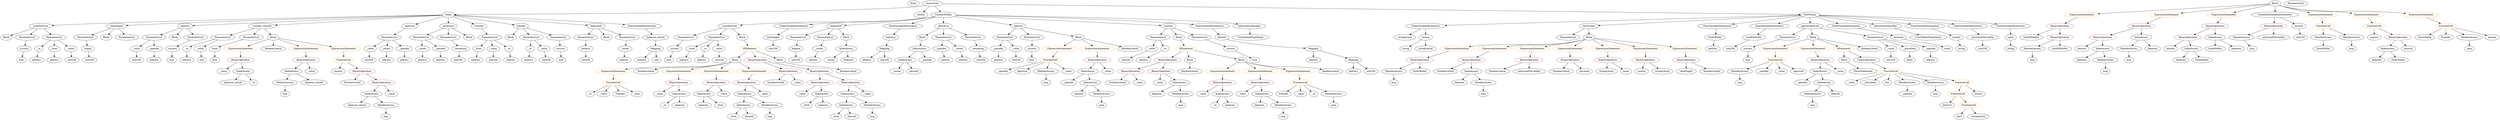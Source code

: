 strict digraph {
	graph [bb="0,0,13470,756"];
	node [label="\N"];
	Enter	[height=0.5,
		pos="4962.6,738",
		width=0.83628];
	Identifier_balances_7	[color=black,
		height=0.5,
		label=balances,
		pos="7861.6,234",
		width=1.1828];
	VariableDeclaration__from	[color=black,
		height=0.5,
		label=_from,
		pos="2582.6,450",
		width=0.93331];
	ElementaryTypeName_address_9	[color=black,
		height=0.5,
		label=address,
		pos="2573.6,378",
		width=1.0996];
	VariableDeclaration__from -> ElementaryTypeName_address_9	[pos="e,2575.8,396.1 2580.4,431.7 2579.4,424.32 2578.3,415.52 2577.2,407.25"];
	ExpressionStatement_Unnamed_2	[color=orange,
		height=0.5,
		label=ExpressionStatement,
		pos="1300.6,450",
		width=2.458];
	BinaryOperation_Unnamed_3	[color=brown,
		height=0.5,
		label=BinaryOperation,
		pos="1300.6,378",
		width=1.9867];
	ExpressionStatement_Unnamed_2 -> BinaryOperation_Unnamed_3	[pos="e,1300.6,396.1 1300.6,431.7 1300.6,424.41 1300.6,415.73 1300.6,407.54"];
	ElementaryTypeName_bool	[color=black,
		height=0.5,
		label=bool,
		pos="1163.6,378",
		width=0.76697];
	Parameter__spender_2	[color=black,
		height=0.5,
		label=_spender,
		pos="5423.6,450",
		width=1.2521];
	ElementaryTypeName_address_17	[color=black,
		height=0.5,
		label=address,
		pos="5429.6,378",
		width=1.0996];
	Parameter__spender_2 -> ElementaryTypeName_address_17	[pos="e,5428.1,396.1 5425.1,431.7 5425.7,424.41 5426.5,415.73 5427.2,407.54"];
	BinaryOperation_Unnamed_19	[color=brown,
		height=0.5,
		label=BinaryOperation,
		pos="9066.6,378",
		width=1.9867];
	Identifier_totalSupply	[color=black,
		height=0.5,
		label=totalSupply,
		pos="9066.6,306",
		width=1.4739];
	BinaryOperation_Unnamed_19 -> Identifier_totalSupply	[pos="e,9066.6,324.1 9066.6,359.7 9066.6,352.41 9066.6,343.73 9066.6,335.54"];
	NumberLiteral_Unnamed_4	[color=black,
		height=0.5,
		label=NumberLiteral,
		pos="9201.6,306",
		width=1.765];
	BinaryOperation_Unnamed_19 -> NumberLiteral_Unnamed_4	[pos="e,9172.3,322.18 9096.9,361.29 9116.2,351.29 9141.4,338.23 9162.2,327.43"];
	ParameterList_Unnamed_19	[color=black,
		height=0.5,
		label=ParameterList,
		pos="3690.6,522",
		width=1.7095];
	Parameter_success_4	[color=black,
		height=0.5,
		label=success,
		pos="3633.6,450",
		width=1.1135];
	ParameterList_Unnamed_19 -> Parameter_success_4	[pos="e,3646.9,467.31 3676.8,504.05 3670,495.68 3661.6,485.4 3654.1,476.13"];
	ParameterList_Unnamed_22	[color=black,
		height=0.5,
		label=ParameterList,
		pos="5473.6,522",
		width=1.7095];
	ParameterList_Unnamed_22 -> Parameter__spender_2	[pos="e,5435.6,467.79 5461.5,504.05 5455.7,495.97 5448.7,486.12 5442.3,477.11"];
	Parameter__value_6	[color=black,
		height=0.5,
		label=_value,
		pos="5521.6,450",
		width=0.96103];
	ParameterList_Unnamed_22 -> Parameter__value_6	[pos="e,5510.4,467.31 5485.2,504.05 5490.8,495.85 5497.7,485.83 5504,476.71"];
	VariableDeclaration__value	[color=black,
		height=0.5,
		label=_value,
		pos="2668.6,450",
		width=0.96103];
	ElementaryTypeName_uint256_6	[color=black,
		height=0.5,
		label=uint256,
		pos="2668.6,378",
		width=1.0442];
	VariableDeclaration__value -> ElementaryTypeName_uint256_6	[pos="e,2668.6,396.1 2668.6,431.7 2668.6,424.41 2668.6,415.73 2668.6,407.54"];
	FunctionDefinition_transferFrom	[color=black,
		height=0.5,
		label=transferFrom,
		pos="215.6,594",
		width=1.6402];
	Block_Unnamed_4	[color=black,
		height=0.5,
		label=Block,
		pos="32.601,522",
		width=0.90558];
	FunctionDefinition_transferFrom -> Block_Unnamed_4	[pos="e,58.133,533.75 178.69,579.63 149.94,569.13 109.1,553.98 73.601,540 71.876,539.32 70.113,538.62 68.334,537.9"];
	ParameterList_Unnamed_9	[color=black,
		height=0.5,
		label=ParameterList,
		pos="144.6,522",
		width=1.7095];
	FunctionDefinition_transferFrom -> ParameterList_Unnamed_9	[pos="e,161.31,539.47 198.78,576.41 190.02,567.78 179.15,557.06 169.45,547.5"];
	ParameterList_Unnamed_8	[color=black,
		height=0.5,
		label=ParameterList,
		pos="285.6,522",
		width=1.7095];
	FunctionDefinition_transferFrom -> ParameterList_Unnamed_8	[pos="e,269.13,539.47 232.19,576.41 240.82,567.78 251.54,557.06 261.1,547.5"];
	ElementaryTypeName_uint8	[color=black,
		height=0.5,
		label=uint8,
		pos="10492,450",
		width=0.7947];
	Block_Unnamed_17	[color=black,
		height=0.5,
		label=Block,
		pos="12256,738",
		width=0.90558];
	ExpressionStatement_Unnamed_19	[color=orange,
		height=0.5,
		label=ExpressionStatement,
		pos="11241,666",
		width=2.458];
	Block_Unnamed_17 -> ExpressionStatement_Unnamed_19	[pos="e,11323,672.7 12223,734.77 12087,725.34 11553,688.55 11335,673.49"];
	ExpressionStatement_Unnamed_22	[color=orange,
		height=0.5,
		label=ExpressionStatement,
		pos="11593,666",
		width=2.458];
	Block_Unnamed_17 -> ExpressionStatement_Unnamed_22	[pos="e,11670,675.14 12224,733.62 12126,723.34 11831,692.12 11681,676.34"];
	ExpressionStatement_Unnamed_21	[color=orange,
		height=0.5,
		label=ExpressionStatement,
		pos="11973,666",
		width=2.458];
	Block_Unnamed_17 -> ExpressionStatement_Unnamed_21	[pos="e,12027,680.56 12226,729.71 12182,718.8 12098,697.96 12039,683.31"];
	VariableDeclarationStatement_Unnamed	[color=black,
		height=0.5,
		label=VariableDeclarationStatement,
		pos="12256,666",
		width=3.3174];
	Block_Unnamed_17 -> VariableDeclarationStatement_Unnamed	[pos="e,12256,684.1 12256,719.7 12256,712.41 12256,703.73 12256,695.54"];
	ExpressionStatement_Unnamed_24	[color=orange,
		height=0.5,
		label=ExpressionStatement,
		pos="12502,666",
		width=2.458];
	Block_Unnamed_17 -> ExpressionStatement_Unnamed_24	[pos="e,12443,679.82 12281,726.01 12286,723.88 12291,721.76 12297,720 12341,705.12 12392,691.91 12432,682.41"];
	ExpressionStatement_Unnamed_20	[color=orange,
		height=0.5,
		label=ExpressionStatement,
		pos="12749,666",
		width=2.458];
	Block_Unnamed_17 -> ExpressionStatement_Unnamed_20	[pos="e,12673,675.62 12280,725.62 12285,723.46 12291,721.44 12297,720 12305,717.72 12533,691.62 12661,676.92"];
	ExpressionStatement_Unnamed_23	[color=orange,
		height=0.5,
		label=ExpressionStatement,
		pos="13066,666",
		width=2.458];
	Block_Unnamed_17 -> ExpressionStatement_Unnamed_23	[pos="e,12984,673.5 12279,725.58 12285,723.37 12291,721.33 12297,720 12535,664.43 12602,701.42 12846,684 12887,681.01 12934,677.47 12973,\
674.4"];
	Identifier__value_11	[color=black,
		height=0.5,
		label=_value,
		pos="3578.6,162",
		width=0.96103];
	Parameter_balance	[color=black,
		height=0.5,
		label=balance,
		pos="3143.6,450",
		width=1.0719];
	ElementaryTypeName_uint256_1	[color=black,
		height=0.5,
		label=uint256,
		pos="3143.6,378",
		width=1.0442];
	Parameter_balance -> ElementaryTypeName_uint256_1	[pos="e,3143.6,396.1 3143.6,431.7 3143.6,424.41 3143.6,415.73 3143.6,407.54"];
	ElementaryTypeName_address_20	[color=black,
		height=0.5,
		label=address,
		pos="4707.6,378",
		width=1.0996];
	NumberLiteral_Unnamed_6	[color=black,
		height=0.5,
		label=NumberLiteral,
		pos="8067.6,306",
		width=1.765];
	BinaryOperation_Unnamed_23	[color=brown,
		height=0.5,
		label=BinaryOperation,
		pos="8235.6,378",
		width=1.9867];
	BinaryOperation_Unnamed_23 -> NumberLiteral_Unnamed_6	[pos="e,8102.4,321.51 8199.6,361.98 8174.2,351.41 8140.1,337.19 8112.9,325.86"];
	Identifier_unitsOneEthCanBuy	[color=black,
		height=0.5,
		label=unitsOneEthCanBuy,
		pos="8235.6,306",
		width=2.3887];
	BinaryOperation_Unnamed_23 -> Identifier_unitsOneEthCanBuy	[pos="e,8235.6,324.1 8235.6,359.7 8235.6,352.41 8235.6,343.73 8235.6,335.54"];
	MemberAccess_Unnamed_12	[color=black,
		height=0.5,
		label=MemberAccess,
		pos="12073,522",
		width=1.9174];
	Identifier_msg_12	[color=black,
		height=0.5,
		label=msg,
		pos="12131,450",
		width=0.75];
	MemberAccess_Unnamed_12 -> Identifier_msg_12	[pos="e,12118,466.36 12087,504.05 12094,495.35 12103,484.59 12111,475.03"];
	BooleanLiteral_Unnamed_4	[color=black,
		height=0.5,
		label=BooleanLiteral,
		pos="4586.6,306",
		width=1.7788];
	BinaryOperation_Unnamed_25	[color=brown,
		height=0.5,
		label=BinaryOperation,
		pos="11072,594",
		width=1.9867];
	ExpressionStatement_Unnamed_19 -> BinaryOperation_Unnamed_25	[pos="e,11108,609.94 11203,649.29 11178,638.95 11145,625.33 11118,614.32"];
	Identifier__to_4	[color=black,
		height=0.5,
		label=_to,
		pos="3200.6,162",
		width=0.75];
	FunctionDefinition_totalSupply	[color=black,
		height=0.5,
		label=totalSupply,
		pos="615.6,594",
		width=1.4739];
	ParameterList_Unnamed_1	[color=black,
		height=0.5,
		label=ParameterList,
		pos="447.6,522",
		width=1.7095];
	FunctionDefinition_totalSupply -> ParameterList_Unnamed_1	[pos="e,481.91,537.3 583.21,579.5 557.42,568.76 521.04,553.6 492.45,541.69"];
	Block_Unnamed	[color=black,
		height=0.5,
		label=Block,
		pos="559.6,522",
		width=0.90558];
	FunctionDefinition_totalSupply -> Block_Unnamed	[pos="e,572.39,538.99 602.33,576.41 595.54,567.92 587.13,557.41 579.57,547.96"];
	ParameterList_Unnamed	[color=black,
		height=0.5,
		label=ParameterList,
		pos="671.6,522",
		width=1.7095];
	FunctionDefinition_totalSupply -> ParameterList_Unnamed	[pos="e,658.04,539.96 628.87,576.41 635.47,568.16 643.59,558.01 650.98,548.78"];
	Identifier_balances_1	[color=black,
		height=0.5,
		label=balances,
		pos="6810.6,90",
		width=1.1828];
	Mapping_Unnamed_2	[color=black,
		height=0.5,
		label=Mapping,
		pos="6871.6,450",
		width=1.2105];
	ElementaryTypeName_address_21	[color=black,
		height=0.5,
		label=address,
		pos="6871.6,378",
		width=1.0996];
	Mapping_Unnamed_2 -> ElementaryTypeName_address_21	[pos="e,6871.6,396.1 6871.6,431.7 6871.6,424.41 6871.6,415.73 6871.6,407.54"];
	Mapping_Unnamed_3	[color=black,
		height=0.5,
		label=Mapping,
		pos="7286.6,378",
		width=1.2105];
	Mapping_Unnamed_2 -> Mapping_Unnamed_3	[pos="e,7246.6,385.74 6911.4,442.29 6987.1,429.53 7151.6,401.77 7235.4,387.64"];
	Parameter__value_7	[color=black,
		height=0.5,
		label=_value,
		pos="10183,450",
		width=0.96103];
	ElementaryTypeName_uint256_19	[color=black,
		height=0.5,
		label=uint256,
		pos="10183,378",
		width=1.0442];
	Parameter__value_7 -> ElementaryTypeName_uint256_19	[pos="e,10183,396.1 10183,431.7 10183,424.41 10183,415.73 10183,407.54"];
	Parameter_balance_1	[color=black,
		height=0.5,
		label=balance,
		pos="4335.6,450",
		width=1.0719];
	ElementaryTypeName_uint256_10	[color=black,
		height=0.5,
		label=uint256,
		pos="4317.6,378",
		width=1.0442];
	Parameter_balance_1 -> ElementaryTypeName_uint256_10	[pos="e,4322,396.1 4331.2,431.7 4329.3,424.32 4327,415.52 4324.9,407.25"];
	Identifier_allowed_2	[color=black,
		height=0.5,
		label=allowed,
		pos="5819.6,162",
		width=1.0858];
	ElementaryTypeName_bool_3	[color=black,
		height=0.5,
		label=bool,
		pos="915.6,378",
		width=0.76697];
	Identifier_Transfer	[color=black,
		height=0.5,
		label=Transfer,
		pos="6945.6,162",
		width=1.1689];
	Identifier_fundsWallet_2	[color=black,
		height=0.5,
		label=fundsWallet,
		pos="11927,450",
		width=1.5293];
	StateVariableDeclaration_Unnamed_7	[color=black,
		height=0.5,
		label=StateVariableDeclaration,
		pos="7710.6,594",
		width=2.8184];
	stringLiteral_Unnamed_1	[color=black,
		height=0.5,
		label=stringLiteral,
		pos="7600.6,522",
		width=1.5016];
	StateVariableDeclaration_Unnamed_7 -> stringLiteral_Unnamed_1	[pos="e,7624.9,538.43 7684.3,576.23 7669.3,566.72 7650.4,554.71 7634.4,544.51"];
	VariableDeclaration_version	[color=black,
		height=0.5,
		label=version,
		pos="7710.6,522",
		width=1.0442];
	StateVariableDeclaration_Unnamed_7 -> VariableDeclaration_version	[pos="e,7710.6,540.1 7710.6,575.7 7710.6,568.41 7710.6,559.73 7710.6,551.54"];
	ParameterList_Unnamed_5	[color=black,
		height=0.5,
		label=ParameterList,
		pos="3143.6,522",
		width=1.7095];
	ParameterList_Unnamed_5 -> Parameter_balance	[pos="e,3143.6,468.1 3143.6,503.7 3143.6,496.41 3143.6,487.73 3143.6,479.54"];
	Identifier_unitsOneEthCanBuy_1	[color=black,
		height=0.5,
		label=unitsOneEthCanBuy,
		pos="12246,522",
		width=2.3887];
	ElementaryTypeName_uint256_18	[color=black,
		height=0.5,
		label=uint256,
		pos="12388,522",
		width=1.0442];
	Parameter_success_5	[color=black,
		height=0.5,
		label=success,
		pos="5614.6,450",
		width=1.1135];
	ElementaryTypeName_bool_6	[color=black,
		height=0.5,
		label=bool,
		pos="5612.6,378",
		width=0.76697];
	Parameter_success_5 -> ElementaryTypeName_bool_6	[pos="e,5613.1,396.1 5614.1,431.7 5613.9,424.41 5613.7,415.73 5613.4,407.54"];
	VariableDeclaration_unitsOneEthCanBuy	[color=black,
		height=0.5,
		label=unitsOneEthCanBuy,
		pos="10666,522",
		width=2.3887];
	ElementaryTypeName_uint256_16	[color=black,
		height=0.5,
		label=uint256,
		pos="10666,450",
		width=1.0442];
	VariableDeclaration_unitsOneEthCanBuy -> ElementaryTypeName_uint256_16	[pos="e,10666,468.1 10666,503.7 10666,496.41 10666,487.73 10666,479.54"];
	FunctionCall_Unnamed_10	[color=orange,
		height=0.5,
		label=FunctionCall,
		pos="10564,162",
		width=1.6125];
	ElementaryTypeName_bytes32	[color=black,
		height=0.5,
		label=bytes32,
		pos="10506,90",
		width=1.0996];
	FunctionCall_Unnamed_10 -> ElementaryTypeName_bytes32	[pos="e,10519,107.31 10550,144.05 10543,135.68 10534,125.4 10526,116.13"];
	FunctionCall_Unnamed_11	[color=orange,
		height=0.5,
		label=FunctionCall,
		pos="10622,90",
		width=1.6125];
	FunctionCall_Unnamed_10 -> FunctionCall_Unnamed_11	[pos="e,10608,107.79 10578,144.05 10584,135.8 10593,125.7 10600,116.54"];
	VariableDeclaration__value_1	[color=black,
		height=0.5,
		label=_value,
		pos="1978.6,450",
		width=0.96103];
	ElementaryTypeName_uint256_7	[color=black,
		height=0.5,
		label=uint256,
		pos="1976.6,378",
		width=1.0442];
	VariableDeclaration__value_1 -> ElementaryTypeName_uint256_7	[pos="e,1977.1,396.1 1978.1,431.7 1977.9,424.41 1977.7,415.73 1977.4,407.54"];
	ParameterList_Unnamed_21	[color=black,
		height=0.5,
		label=ParameterList,
		pos="4352.6,522",
		width=1.7095];
	ParameterList_Unnamed_21 -> Parameter_balance_1	[pos="e,4339.8,468.1 4348.4,503.7 4346.6,496.32 4344.5,487.52 4342.5,479.25"];
	ElementaryTypeName_uint_1	[color=black,
		height=0.5,
		label=uint,
		pos="1085.6,378",
		width=0.75];
	Identifier__from_1	[color=black,
		height=0.5,
		label=_from,
		pos="4531.6,18",
		width=0.93331];
	MemberAccess_Unnamed_19	[color=black,
		height=0.5,
		label=MemberAccess,
		pos="9352.6,306",
		width=1.9174];
	Identifier_msg_18	[color=black,
		height=0.5,
		label=msg,
		pos="9352.6,234",
		width=0.75];
	MemberAccess_Unnamed_19 -> Identifier_msg_18	[pos="e,9352.6,252.1 9352.6,287.7 9352.6,280.41 9352.6,271.73 9352.6,263.54"];
	ElementaryTypeName_address_18	[color=black,
		height=0.5,
		label=address,
		pos="5239.6,378",
		width=1.0996];
	Identifier_balances_12	[color=black,
		height=0.5,
		label=balances,
		pos="11191,378",
		width=1.1828];
	Parameter_success_6	[color=black,
		height=0.5,
		label=success,
		pos="9428.6,450",
		width=1.1135];
	ElementaryTypeName_bool_7	[color=black,
		height=0.5,
		label=bool,
		pos="9428.6,378",
		width=0.76697];
	Parameter_success_6 -> ElementaryTypeName_bool_7	[pos="e,9428.6,396.1 9428.6,431.7 9428.6,424.41 9428.6,415.73 9428.6,407.54"];
	Block_Unnamed_15	[color=black,
		height=0.5,
		label=Block,
		pos="5008.6,522",
		width=0.90558];
	IndexAccess_Unnamed_16	[color=black,
		height=0.5,
		label=IndexAccess,
		pos="4987.6,450",
		width=1.6402];
	Block_Unnamed_15 -> IndexAccess_Unnamed_16	[pos="e,4992.8,468.28 5003.5,504.05 5001.3,496.6 4998.6,487.64 4996.1,479.22"];
	UserDefinedTypeName_Unnamed	[color=black,
		height=0.5,
		label=UserDefinedTypeName,
		pos="6775.6,522",
		width=2.7214];
	FunctionCall_Unnamed_8	[color=orange,
		height=0.5,
		label=FunctionCall,
		pos="10189,306",
		width=1.6125];
	Identifier__value_19	[color=black,
		height=0.5,
		label=_value,
		pos="9970.6,234",
		width=0.96103];
	FunctionCall_Unnamed_8 -> Identifier__value_19	[pos="e,9997.3,245.95 10147,293.32 10111,283.17 10059,267.67 10014,252 10012,251.36 10010,250.7 10008,250.01"];
	Identifier__extraData	[color=black,
		height=0.5,
		label=_extraData,
		pos="10074,234",
		width=1.4046];
	FunctionCall_Unnamed_8 -> Identifier__extraData	[pos="e,10098,250.01 10163,289.46 10147,279.54 10125,266.56 10108,255.75"];
	Identifier_this	[color=black,
		height=0.5,
		label=this,
		pos="10170,234",
		width=0.75];
	FunctionCall_Unnamed_8 -> Identifier_this	[pos="e,10174,252.1 10184,287.7 10182,280.24 10179,271.32 10177,262.97"];
	MemberAccess_Unnamed_20	[color=black,
		height=0.5,
		label=MemberAccess,
		pos="10284,234",
		width=1.9174];
	FunctionCall_Unnamed_8 -> MemberAccess_Unnamed_20	[pos="e,10261,251.31 10210,289.12 10223,279.94 10238,268.23 10252,258.06"];
	MemberAccess_Unnamed_21	[color=black,
		height=0.5,
		label=MemberAccess,
		pos="10440,234",
		width=1.9174];
	FunctionCall_Unnamed_8 -> MemberAccess_Unnamed_21	[pos="e,10394,247.82 10231,293.28 10272,281.67 10336,263.8 10383,250.9"];
	FunctionCall_Unnamed_9	[color=orange,
		height=0.5,
		label=FunctionCall,
		pos="10585,234",
		width=1.6125];
	FunctionCall_Unnamed_8 -> FunctionCall_Unnamed_9	[pos="e,10542,246.45 10241,297.98 10306,288.96 10421,272.05 10518,252 10522,251.11 10526,250.12 10531,249.09"];
	FunctionDefinition_approve	[color=black,
		height=0.5,
		label=approve,
		pos="980.6,594",
		width=1.1412];
	ParameterList_Unnamed_10	[color=black,
		height=0.5,
		label=ParameterList,
		pos="812.6,522",
		width=1.7095];
	FunctionDefinition_approve -> ParameterList_Unnamed_10	[pos="e,846.9,537.29 951.72,580.97 925.82,570.17 887.4,554.17 857.49,541.7"];
	Block_Unnamed_5	[color=black,
		height=0.5,
		label=Block,
		pos="924.6,522",
		width=0.90558];
	FunctionDefinition_approve -> Block_Unnamed_5	[pos="e,937.13,538.67 967.61,576.76 960.66,568.07 951.95,557.19 944.19,547.49"];
	ParameterList_Unnamed_11	[color=black,
		height=0.5,
		label=ParameterList,
		pos="1036.6,522",
		width=1.7095];
	FunctionDefinition_approve -> ParameterList_Unnamed_11	[pos="e,1023.3,539.63 993.59,576.76 1000.3,568.4 1008.6,558.02 1016.1,548.61"];
	Identifier_require_1	[color=black,
		height=0.5,
		label=require,
		pos="12792,522",
		width=1.0026];
	Identifier__owner_1	[color=black,
		height=0.5,
		label=_owner,
		pos="4869.6,306",
		width=1.0719];
	VariableDeclaration_decimals	[color=black,
		height=0.5,
		label=decimals,
		pos="10211,522",
		width=1.1967];
	VariableDeclaration_decimals -> ElementaryTypeName_uint8	[pos="e,10469,461.96 10243,509.73 10249,507.67 10256,505.65 10263,504 10346,482.53 10371,493.82 10454,468 10455,467.44 10457,466.81 10459,\
466.14"];
	ElementaryTypeName_uint256_9	[color=black,
		height=0.5,
		label=uint256,
		pos="3897.6,378",
		width=1.0442];
	BinaryOperation_Unnamed_30	[color=brown,
		height=0.5,
		label=BinaryOperation,
		pos="11778,522",
		width=1.9867];
	Identifier_amount_1	[color=black,
		height=0.5,
		label=amount,
		pos="11680,450",
		width=1.0581];
	BinaryOperation_Unnamed_30 -> Identifier_amount_1	[pos="e,11700,465.48 11755,504.76 11741,495.02 11724,482.53 11709,472.04"];
	IndexAccess_Unnamed_21	[color=black,
		height=0.5,
		label=IndexAccess,
		pos="11795,450",
		width=1.6402];
	BinaryOperation_Unnamed_30 -> IndexAccess_Unnamed_21	[pos="e,11790,468.1 11782,503.7 11784,496.32 11786,487.52 11788,479.25"];
	Identifier__owner	[color=black,
		height=0.5,
		label=_owner,
		pos="4508.6,378",
		width=1.0719];
	Identifier__from	[color=black,
		height=0.5,
		label=_from,
		pos="4357.6,90",
		width=0.93331];
	ParameterList_Unnamed_26	[color=black,
		height=0.5,
		label=ParameterList,
		pos="8441.6,522",
		width=1.7095];
	Identifier_msg_9	[color=black,
		height=0.5,
		label=msg,
		pos="7991.6,162",
		width=0.75];
	FunctionDefinition_transferFrom_1	[color=black,
		height=0.5,
		label=transferFrom,
		pos="3966.6,594",
		width=1.6402];
	FunctionDefinition_transferFrom_1 -> ParameterList_Unnamed_19	[pos="e,3735.8,534.45 3922.3,581.75 3874.6,569.66 3798.6,550.39 3746.8,537.24"];
	ParameterList_Unnamed_18	[color=black,
		height=0.5,
		label=ParameterList,
		pos="3875.6,522",
		width=1.7095];
	FunctionDefinition_transferFrom_1 -> ParameterList_Unnamed_18	[pos="e,3896.6,539.15 3945.5,576.76 3933.7,567.66 3918.7,556.16 3905.7,546.13"];
	Block_Unnamed_10	[color=black,
		height=0.5,
		label=Block,
		pos="4023.6,522",
		width=0.90558];
	FunctionDefinition_transferFrom_1 -> Block_Unnamed_10	[pos="e,4010.7,538.83 3980.4,576.05 3987.3,567.56 3995.8,557.11 4003.5,547.73"];
	BinaryOperation_Unnamed_32	[color=brown,
		height=0.5,
		label=BinaryOperation,
		pos="11305,522",
		width=1.9867];
	Identifier_amount_2	[color=black,
		height=0.5,
		label=amount,
		pos="11190,450",
		width=1.0581];
	BinaryOperation_Unnamed_32 -> Identifier_amount_2	[pos="e,11212,464.86 11278,504.94 11261,494.72 11240,481.42 11222,470.59"];
	IndexAccess_Unnamed_23	[color=black,
		height=0.5,
		label=IndexAccess,
		pos="11305,450",
		width=1.6402];
	BinaryOperation_Unnamed_32 -> IndexAccess_Unnamed_23	[pos="e,11305,468.1 11305,503.7 11305,496.41 11305,487.73 11305,479.54"];
	FunctionCall_Unnamed	[color=orange,
		height=0.5,
		label=FunctionCall,
		pos="1837.6,378",
		width=1.6125];
	Identifier_require	[color=black,
		height=0.5,
		label=require,
		pos="1784.6,306",
		width=1.0026];
	FunctionCall_Unnamed -> Identifier_require	[pos="e,1796.9,323.31 1824.8,360.05 1818.5,351.77 1810.8,341.62 1803.9,332.42"];
	BinaryOperation_Unnamed	[color=brown,
		height=0.5,
		label=BinaryOperation,
		pos="1910.6,306",
		width=1.9867];
	FunctionCall_Unnamed -> BinaryOperation_Unnamed	[pos="e,1893.2,323.71 1854.9,360.41 1863.9,351.76 1875.1,341 1885.1,331.42"];
	ElementaryTypeName_address_2	[color=black,
		height=0.5,
		label=address,
		pos="3365.6,378",
		width=1.0996];
	Identifier_balances_6	[color=black,
		height=0.5,
		label=balances,
		pos="4607.6,378",
		width=1.1828];
	MemberAccess_Unnamed_13	[color=black,
		height=0.5,
		label=MemberAccess,
		pos="11451,450",
		width=1.9174];
	Identifier_msg_13	[color=black,
		height=0.5,
		label=msg,
		pos="11451,378",
		width=0.75];
	MemberAccess_Unnamed_13 -> Identifier_msg_13	[pos="e,11451,396.1 11451,431.7 11451,424.41 11451,415.73 11451,407.54"];
	NumberLiteral_Unnamed_1	[color=black,
		height=0.5,
		label=NumberLiteral,
		pos="6031.6,234",
		width=1.765];
	Parameter__to_2	[color=black,
		height=0.5,
		label=_to,
		pos="197.6,450",
		width=0.75];
	ElementaryTypeName_address_5	[color=black,
		height=0.5,
		label=address,
		pos="188.6,378",
		width=1.0996];
	Parameter__to_2 -> ElementaryTypeName_address_5	[pos="e,190.8,396.1 195.38,431.7 194.43,424.32 193.3,415.52 192.23,407.25"];
	Identifier_msg_10	[color=black,
		height=0.5,
		label=msg,
		pos="7506.6,234",
		width=0.75];
	ElementaryTypeName_address_4	[color=black,
		height=0.5,
		label=address,
		pos="285.6,378",
		width=1.0996];
	BinaryOperation_Unnamed_14	[color=brown,
		height=0.5,
		label=BinaryOperation,
		pos="3690.6,234",
		width=1.9867];
	BinaryOperation_Unnamed_14 -> Identifier__value_11	[pos="e,3599.9,176.33 3664.6,216.76 3648.2,206.5 3626.9,193.18 3609.6,182.37"];
	IndexAccess_Unnamed_9	[color=black,
		height=0.5,
		label=IndexAccess,
		pos="3690.6,162",
		width=1.6402];
	BinaryOperation_Unnamed_14 -> IndexAccess_Unnamed_9	[pos="e,3690.6,180.1 3690.6,215.7 3690.6,208.41 3690.6,199.73 3690.6,191.54"];
	IndexAccess_Unnamed_12	[color=black,
		height=0.5,
		label=IndexAccess,
		pos="4040.6,90",
		width=1.6402];
	Identifier__from_3	[color=black,
		height=0.5,
		label=_from,
		pos="3980.6,18",
		width=0.93331];
	IndexAccess_Unnamed_12 -> Identifier__from_3	[pos="e,3993.9,34.511 4026.4,72.411 4018.8,63.62 4009.5,52.663 4001.1,42.965"];
	Identifier_allowed_1	[color=black,
		height=0.5,
		label=allowed,
		pos="4071.6,18",
		width=1.0858];
	IndexAccess_Unnamed_12 -> Identifier_allowed_1	[pos="e,4064,36.104 4048.3,71.697 4051.6,64.067 4055.7,54.916 4059.5,46.396"];
	ExpressionStatement_Unnamed_26	[color=orange,
		height=0.5,
		label=ExpressionStatement,
		pos="9575.6,450",
		width=2.458];
	FunctionCall_Unnamed_7	[color=orange,
		height=0.5,
		label=FunctionCall,
		pos="9575.6,378",
		width=1.6125];
	ExpressionStatement_Unnamed_26 -> FunctionCall_Unnamed_7	[pos="e,9575.6,396.1 9575.6,431.7 9575.6,424.41 9575.6,415.73 9575.6,407.54"];
	Identifier__to_3	[color=black,
		height=0.5,
		label=_to,
		pos="3610.6,90",
		width=0.75];
	Identifier_sha3	[color=black,
		height=0.5,
		label=sha3,
		pos="10572,18",
		width=0.76697];
	ParameterList_Unnamed_20	[color=black,
		height=0.5,
		label=ParameterList,
		pos="4493.6,522",
		width=1.7095];
	Parameter__owner_2	[color=black,
		height=0.5,
		label=_owner,
		pos="4451.6,450",
		width=1.0719];
	ParameterList_Unnamed_20 -> Parameter__owner_2	[pos="e,4461.7,467.79 4483.4,504.05 4478.6,496.06 4472.8,486.33 4467.4,477.4"];
	stringLiteral_Unnamed_2	[color=black,
		height=0.5,
		label=stringLiteral,
		pos="8643.6,306",
		width=1.5016];
	BinaryOperation_Unnamed_31	[color=brown,
		height=0.5,
		label=BinaryOperation,
		pos="11518,594",
		width=1.9867];
	ExpressionStatement_Unnamed_22 -> BinaryOperation_Unnamed_31	[pos="e,11536,611.79 11574,648.05 11565,639.46 11554,628.86 11544,619.4"];
	Parameter__to_1	[color=black,
		height=0.5,
		label=_to,
		pos="2860.6,450",
		width=0.75];
	ElementaryTypeName_address_3	[color=black,
		height=0.5,
		label=address,
		pos="2860.6,378",
		width=1.0996];
	Parameter__to_1 -> ElementaryTypeName_address_3	[pos="e,2860.6,396.1 2860.6,431.7 2860.6,424.41 2860.6,415.73 2860.6,407.54"];
	ExpressionStatement_Unnamed_18	[color=orange,
		height=0.5,
		label=ExpressionStatement,
		pos="7871.6,450",
		width=2.458];
	BinaryOperation_Unnamed_24	[color=brown,
		height=0.5,
		label=BinaryOperation,
		pos="7648.6,378",
		width=1.9867];
	ExpressionStatement_Unnamed_18 -> BinaryOperation_Unnamed_24	[pos="e,7692.3,392.7 7824.9,434.33 7789.3,423.16 7740.3,407.77 7702.9,396.06"];
	Parameter__owner_1	[color=black,
		height=0.5,
		label=_owner,
		pos="2273.6,450",
		width=1.0719];
	ElementaryTypeName_address_7	[color=black,
		height=0.5,
		label=address,
		pos="2273.6,378",
		width=1.0996];
	Parameter__owner_1 -> ElementaryTypeName_address_7	[pos="e,2273.6,396.1 2273.6,431.7 2273.6,424.41 2273.6,415.73 2273.6,407.54"];
	NumberLiteral_Unnamed_2	[color=black,
		height=0.5,
		label=NumberLiteral,
		pos="4203.6,234",
		width=1.765];
	Identifier_totalEthInWei	[color=black,
		height=0.5,
		label=totalEthInWei,
		pos="10921,522",
		width=1.7095];
	BinaryOperation_Unnamed_25 -> Identifier_totalEthInWei	[pos="e,10952,537.73 11038,577.64 11016,567.3 10987,553.57 10963,542.47"];
	BinaryOperation_Unnamed_26	[color=brown,
		height=0.5,
		label=BinaryOperation,
		pos="11072,522",
		width=1.9867];
	BinaryOperation_Unnamed_25 -> BinaryOperation_Unnamed_26	[pos="e,11072,540.1 11072,575.7 11072,568.41 11072,559.73 11072,551.54"];
	ExpressionStatement_Unnamed_12	[color=orange,
		height=0.5,
		label=ExpressionStatement,
		pos="8066.6,450",
		width=2.458];
	BinaryOperation_Unnamed_18	[color=brown,
		height=0.5,
		label=BinaryOperation,
		pos="7926.6,378",
		width=1.9867];
	ExpressionStatement_Unnamed_12 -> BinaryOperation_Unnamed_18	[pos="e,7957.6,394.5 8034.5,432.94 8014.6,423.02 7989,410.19 7967.7,399.54"];
	Identifier_allowed_3	[color=black,
		height=0.5,
		label=allowed,
		pos="4965.6,306",
		width=1.0858];
	IndexAccess_Unnamed_13	[color=black,
		height=0.5,
		label=IndexAccess,
		pos="4605.6,450",
		width=1.6402];
	IndexAccess_Unnamed_13 -> Identifier__owner	[pos="e,4528.9,393.63 4583.6,433.12 4570.1,423.39 4552.7,410.82 4538,400.24"];
	IndexAccess_Unnamed_13 -> Identifier_balances_6	[pos="e,4607.1,396.1 4606.1,431.7 4606.3,424.41 4606.6,415.73 4606.8,407.54"];
	ElementaryTypeName_address_12	[color=black,
		height=0.5,
		label=address,
		pos="2171.6,378",
		width=1.0996];
	ElementaryTypeName_address_19	[color=black,
		height=0.5,
		label=address,
		pos="5142.6,378",
		width=1.0996];
	ExpressionStatement_Unnamed_4	[color=orange,
		height=0.5,
		label=ExpressionStatement,
		pos="6603.6,306",
		width=2.458];
	BinaryOperation_Unnamed_8	[color=brown,
		height=0.5,
		label=BinaryOperation,
		pos="6602.6,234",
		width=1.9867];
	ExpressionStatement_Unnamed_4 -> BinaryOperation_Unnamed_8	[pos="e,6602.8,252.1 6603.4,287.7 6603.2,280.41 6603.1,271.73 6603,263.54"];
	ElementaryTypeName_uint256_17	[color=black,
		height=0.5,
		label=uint256,
		pos="9332.6,450",
		width=1.0442];
	Identifier__value_6	[color=black,
		height=0.5,
		label=_value,
		pos="6490.6,162",
		width=0.96103];
	VariableDeclaration__to	[color=black,
		height=0.5,
		label=_to,
		pos="2755.6,450",
		width=0.75];
	ElementaryTypeName_address_10	[color=black,
		height=0.5,
		label=address,
		pos="2763.6,378",
		width=1.0996];
	VariableDeclaration__to -> ElementaryTypeName_address_10	[pos="e,2761.6,396.1 2757.6,431.7 2758.4,424.41 2759.4,415.73 2760.3,407.54"];
	ElementaryTypeName_string	[color=black,
		height=0.5,
		label=string,
		pos="10805,450",
		width=0.864];
	Identifier_msg_8	[color=black,
		height=0.5,
		label=msg,
		pos="5647.6,234",
		width=0.75];
	Identifier__value_2	[color=black,
		height=0.5,
		label=_value,
		pos="1188.6,306",
		width=0.96103];
	BinaryOperation_Unnamed_3 -> Identifier__value_2	[pos="e,1209.9,320.33 1274.6,360.76 1258.2,350.5 1236.9,337.18 1219.6,326.37"];
	IndexAccess_Unnamed_2	[color=black,
		height=0.5,
		label=IndexAccess,
		pos="1300.6,306",
		width=1.6402];
	BinaryOperation_Unnamed_3 -> IndexAccess_Unnamed_2	[pos="e,1300.6,324.1 1300.6,359.7 1300.6,352.41 1300.6,343.73 1300.6,335.54"];
	BinaryOperation_Unnamed_29	[color=brown,
		height=0.5,
		label=BinaryOperation,
		pos="11927,594",
		width=1.9867];
	ExpressionStatement_Unnamed_21 -> BinaryOperation_Unnamed_29	[pos="e,11938,612.1 11961,647.7 11956,639.81 11950,630.3 11944,621.55"];
	MemberAccess_Unnamed_18	[color=black,
		height=0.5,
		label=MemberAccess,
		pos="9758.6,162",
		width=1.9174];
	Identifier_msg_17	[color=black,
		height=0.5,
		label=msg,
		pos="9758.6,90",
		width=0.75];
	MemberAccess_Unnamed_18 -> Identifier_msg_17	[pos="e,9758.6,108.1 9758.6,143.7 9758.6,136.41 9758.6,127.73 9758.6,119.54"];
	ElementaryTypeName_address_13	[color=black,
		height=0.5,
		label=address,
		pos="6181.6,378",
		width=1.0996];
	Identifier__spender_3	[color=black,
		height=0.5,
		label=_spender,
		pos="9699.6,234",
		width=1.2521];
	FunctionDefinition_transfer_intou62	[color=black,
		height=0.5,
		label=transfer_intou62,
		pos="1405.6,594",
		width=1.9729];
	ParameterList_Unnamed_2	[color=black,
		height=0.5,
		label=ParameterList,
		pos="1177.6,522",
		width=1.7095];
	FunctionDefinition_transfer_intou62 -> ParameterList_Unnamed_2	[pos="e,1218.7,535.63 1361.6,579.5 1323.9,567.92 1269.5,551.2 1229.6,538.96"];
	ParameterList_Unnamed_3	[color=black,
		height=0.5,
		label=ParameterList,
		pos="1339.6,522",
		width=1.7095];
	FunctionDefinition_transfer_intou62 -> ParameterList_Unnamed_3	[pos="e,1355.4,539.79 1389.6,576.05 1381.7,567.63 1371.9,557.28 1363.1,547.97"];
	Block_Unnamed_1	[color=black,
		height=0.5,
		label=Block,
		pos="1471.6,522",
		width=0.90558];
	FunctionDefinition_transfer_intou62 -> Block_Unnamed_1	[pos="e,1457.1,538.36 1421.6,576.05 1430,567.17 1440.4,556.14 1449.5,546.45"];
	Parameter_supply	[color=black,
		height=0.5,
		label=supply,
		pos="468.6,450",
		width=0.98875];
	ElementaryTypeName_uint256	[color=black,
		height=0.5,
		label=uint256,
		pos="473.6,378",
		width=1.0442];
	Parameter_supply -> ElementaryTypeName_uint256	[pos="e,472.38,396.1 469.84,431.7 470.36,424.41 470.98,415.73 471.56,407.54"];
	Identifier__to_1	[color=black,
		height=0.5,
		label=_to,
		pos="6558.6,90",
		width=0.75];
	Block_Unnamed_2	[color=black,
		height=0.5,
		label=Block,
		pos="3255.6,522",
		width=0.90558];
	FunctionDefinition_MyFiChain	[color=black,
		height=0.5,
		label=MyFiChain,
		pos="8553.6,594",
		width=1.4462];
	FunctionDefinition_MyFiChain -> ParameterList_Unnamed_26	[pos="e,8466.6,538.64 8529.3,577.81 8513.8,568.13 8493.5,555.43 8476.3,544.7"];
	Block_Unnamed_16	[color=black,
		height=0.5,
		label=Block,
		pos="8553.6,522",
		width=0.90558];
	FunctionDefinition_MyFiChain -> Block_Unnamed_16	[pos="e,8553.6,540.1 8553.6,575.7 8553.6,568.41 8553.6,559.73 8553.6,551.54"];
	ParameterList_Unnamed_1 -> Parameter_supply	[pos="e,463.47,468.1 452.79,503.7 455.03,496.24 457.7,487.32 460.21,478.97"];
	ElementaryTypeName_address_24	[color=black,
		height=0.5,
		label=address,
		pos="10400,378",
		width=1.0996];
	NumberLiteral_Unnamed_3	[color=black,
		height=0.5,
		label=NumberLiteral,
		pos="7785.6,306",
		width=1.765];
	ExpressionStatement_Unnamed_17	[color=orange,
		height=0.5,
		label=ExpressionStatement,
		pos="8261.6,450",
		width=2.458];
	ExpressionStatement_Unnamed_17 -> BinaryOperation_Unnamed_23	[pos="e,8242,396.1 8255.2,431.7 8252.4,424.15 8249,415.12 8245.9,406.68"];
	VariableDeclaration_allowed	[color=black,
		height=0.5,
		label=allowed,
		pos="6620.6,522",
		width=1.0858];
	VariableDeclaration_allowed -> Mapping_Unnamed_2	[pos="e,6834.3,459.73 6650.4,509.99 6656.4,507.91 6662.7,505.82 6668.6,504 6721,487.93 6781.8,472.45 6823.2,462.41"];
	MemberAccess_Unnamed_16	[color=black,
		height=0.5,
		label=MemberAccess,
		pos="12513,522",
		width=1.9174];
	Identifier_fundsWallet_5	[color=black,
		height=0.5,
		label=fundsWallet,
		pos="12513,450",
		width=1.5293];
	MemberAccess_Unnamed_16 -> Identifier_fundsWallet_5	[pos="e,12513,468.1 12513,503.7 12513,496.41 12513,487.73 12513,479.54"];
	ElementaryTypeName_uint256_12	[color=black,
		height=0.5,
		label=uint256,
		pos="5334.6,378",
		width=1.0442];
	ElementaryTypeName_uint256_15	[color=black,
		height=0.5,
		label=uint256,
		pos="4219.6,450",
		width=1.0442];
	StateVariableDeclaration_Unnamed_10	[color=black,
		height=0.5,
		label=StateVariableDeclaration,
		pos="9270.6,594",
		width=2.8184];
	VariableDeclaration_fundsWallet	[color=black,
		height=0.5,
		label=fundsWallet,
		pos="9244.6,522",
		width=1.5293];
	StateVariableDeclaration_Unnamed_10 -> VariableDeclaration_fundsWallet	[pos="e,9251,540.1 9264.2,575.7 9261.4,568.15 9258,559.12 9254.9,550.68"];
	Parameter__spender_3	[color=black,
		height=0.5,
		label=_spender,
		pos="5109.6,450",
		width=1.2521];
	Parameter__spender_3 -> ElementaryTypeName_address_19	[pos="e,5134.7,395.79 5117.6,432.05 5121.3,424.23 5125.7,414.75 5129.9,405.98"];
	ElementaryTypeName_uint256_11	[color=black,
		height=0.5,
		label=uint256,
		pos="5524.6,378",
		width=1.0442];
	Parameter__value_6 -> ElementaryTypeName_uint256_11	[pos="e,5523.9,396.1 5522.3,431.7 5522.7,424.41 5523,415.73 5523.4,407.54"];
	Identifier_msg_1	[color=black,
		height=0.5,
		label=msg,
		pos="1527.6,162",
		width=0.75];
	VariableDeclaration__owner	[color=black,
		height=0.5,
		label=_owner,
		pos="2069.6,450",
		width=1.0719];
	ElementaryTypeName_address_11	[color=black,
		height=0.5,
		label=address,
		pos="2071.6,378",
		width=1.0996];
	VariableDeclaration__owner -> ElementaryTypeName_address_11	[pos="e,2071.1,396.1 2070.1,431.7 2070.3,424.41 2070.6,415.73 2070.8,407.54"];
	BinaryOperation_Unnamed_27	[color=brown,
		height=0.5,
		label=BinaryOperation,
		pos="12246,594",
		width=1.9867];
	BinaryOperation_Unnamed_27 -> MemberAccess_Unnamed_12	[pos="e,12109,537.7 12209,578.15 12183,567.59 12147,553.3 12119,541.91"];
	BinaryOperation_Unnamed_27 -> Identifier_unitsOneEthCanBuy_1	[pos="e,12246,540.1 12246,575.7 12246,568.41 12246,559.73 12246,551.54"];
	Parameter__from_1	[color=black,
		height=0.5,
		label=_from,
		pos="3732.6,450",
		width=0.93331];
	ElementaryTypeName_address_14	[color=black,
		height=0.5,
		label=address,
		pos="3705.6,378",
		width=1.0996];
	Parameter__from_1 -> ElementaryTypeName_address_14	[pos="e,3712.1,395.79 3726.1,432.05 3723.1,424.32 3719.5,414.96 3716.1,406.27"];
	Mapping_Unnamed	[color=black,
		height=0.5,
		label=Mapping,
		pos="3517.6,450",
		width=1.2105];
	ElementaryTypeName_address	[color=black,
		height=0.5,
		label=address,
		pos="3462.6,378",
		width=1.0996];
	Mapping_Unnamed -> ElementaryTypeName_address	[pos="e,3475.5,395.47 3504.6,432.41 3498,424.04 3489.9,413.71 3482.5,404.37"];
	ElementaryTypeName_uint	[color=black,
		height=0.5,
		label=uint,
		pos="3547.6,378",
		width=0.75];
	Mapping_Unnamed -> ElementaryTypeName_uint	[pos="e,3540.4,395.79 3524.9,432.05 3528.2,424.32 3532.2,414.96 3535.9,406.27"];
	Parameter__value_1	[color=black,
		height=0.5,
		label=_value,
		pos="2942.6,450",
		width=0.96103];
	ElementaryTypeName_uint256_2	[color=black,
		height=0.5,
		label=uint256,
		pos="2955.6,378",
		width=1.0442];
	Parameter__value_1 -> ElementaryTypeName_uint256_2	[pos="e,2952.4,396.1 2945.8,431.7 2947.2,424.32 2948.8,415.52 2950.4,407.25"];
	FunctionCall_Unnamed_7 -> MemberAccess_Unnamed_19	[pos="e,9395.5,320.48 9535.7,364.49 9499.7,353.16 9446.2,336.39 9406.4,323.89"];
	Identifier__spender_4	[color=black,
		height=0.5,
		label=_spender,
		pos="9484.6,306",
		width=1.2521];
	FunctionCall_Unnamed_7 -> Identifier__spender_4	[pos="e,9504.7,322.43 9554.5,360.76 9542.3,351.38 9526.8,339.44 9513.5,329.2"];
	Identifier__value_18	[color=black,
		height=0.5,
		label=_value,
		pos="9582.6,306",
		width=0.96103];
	FunctionCall_Unnamed_7 -> Identifier__value_18	[pos="e,9580.9,324.1 9577.3,359.7 9578.1,352.41 9578.9,343.73 9579.7,335.54"];
	Identifier_Approval_1	[color=black,
		height=0.5,
		label=Approval,
		pos="9680.6,306",
		width=1.266];
	FunctionCall_Unnamed_7 -> Identifier_Approval_1	[pos="e,9657.9,322.1 9599.4,361.12 9614,351.43 9632.7,338.92 9648.5,328.37"];
	Identifier__value_3	[color=black,
		height=0.5,
		label=_value,
		pos="6238.6,234",
		width=0.96103];
	ExpressionStatement_Unnamed_9	[color=orange,
		height=0.5,
		label=ExpressionStatement,
		pos="3350.6,306",
		width=2.458];
	FunctionCall_Unnamed_2	[color=orange,
		height=0.5,
		label=FunctionCall,
		pos="3350.6,234",
		width=1.6125];
	ExpressionStatement_Unnamed_9 -> FunctionCall_Unnamed_2	[pos="e,3350.6,252.1 3350.6,287.7 3350.6,280.41 3350.6,271.73 3350.6,263.54"];
	BinaryOperation_Unnamed_22	[color=brown,
		height=0.5,
		label=BinaryOperation,
		pos="8846.6,378",
		width=1.9867];
	Identifier_symbol	[color=black,
		height=0.5,
		label=symbol,
		pos="8831.6,306",
		width=1.0581];
	BinaryOperation_Unnamed_22 -> Identifier_symbol	[pos="e,8835.3,324.1 8842.9,359.7 8841.3,352.32 8839.4,343.52 8837.7,335.25"];
	stringLiteral_Unnamed_3	[color=black,
		height=0.5,
		label=stringLiteral,
		pos="8941.6,306",
		width=1.5016];
	BinaryOperation_Unnamed_22 -> stringLiteral_Unnamed_3	[pos="e,8920,322.91 8868.6,360.76 8881.2,351.51 8897.1,339.77 8910.9,329.63"];
	BinaryOperation_Unnamed_29 -> BinaryOperation_Unnamed_30	[pos="e,11810,538.45 11894,577.64 11872,567.55 11844,554.25 11821,543.29"];
	IndexAccess_Unnamed_20	[color=black,
		height=0.5,
		label=IndexAccess,
		pos="11927,522",
		width=1.6402];
	BinaryOperation_Unnamed_29 -> IndexAccess_Unnamed_20	[pos="e,11927,540.1 11927,575.7 11927,568.41 11927,559.73 11927,551.54"];
	NumberLiteral_Unnamed_5	[color=black,
		height=0.5,
		label=NumberLiteral,
		pos="8403.6,306",
		width=1.765];
	ContractDefinition_Token	[color=black,
		height=0.5,
		label=Token,
		pos="2413.6,666",
		width=0.96103];
	ContractDefinition_Token -> FunctionDefinition_transferFrom	[pos="e,273.3,598.28 2378.7,664.29 2191.9,660.42 1290.4,641.02 553.6,612 460.5,608.33 353.05,602.69 284.75,598.92"];
	ContractDefinition_Token -> FunctionDefinition_totalSupply	[pos="e,667.7,598.1 2378.8,663.99 2215.6,659.21 1509.4,637.96 930.6,612 843.43,608.09 742.74,602.46 679.14,598.77"];
	ContractDefinition_Token -> FunctionDefinition_approve	[pos="e,1021.5,597.02 2379.3,663.34 2244.8,656.81 1740.7,632.34 1325.6,612 1221.7,606.91 1100.2,600.91 1032.7,597.57"];
	ContractDefinition_Token -> FunctionDefinition_transfer_intou62	[pos="e,1473.5,599.72 2379.2,662.61 2236.7,652.72 1690.7,614.8 1484.8,600.5"];
	EventDefinition_Approval	[color=black,
		height=0.5,
		label=Approval,
		pos="2215.6,594",
		width=1.266];
	ContractDefinition_Token -> EventDefinition_Approval	[pos="e,2248.7,606.7 2385.7,655.12 2352.7,643.48 2297.6,623.99 2259.1,610.37"];
	FunctionDefinition_allowance	[color=black,
		height=0.5,
		label=allowance,
		pos="2413.6,594",
		width=1.3076];
	ContractDefinition_Token -> FunctionDefinition_allowance	[pos="e,2413.6,612.1 2413.6,647.7 2413.6,640.41 2413.6,631.73 2413.6,623.54"];
	EventDefinition_Transfer	[color=black,
		height=0.5,
		label=Transfer,
		pos="2579.6,594",
		width=1.1689];
	ContractDefinition_Token -> EventDefinition_Transfer	[pos="e,2550.3,607.34 2439.9,653.91 2466.8,642.56 2508.9,624.8 2539.9,611.74"];
	FunctionDefinition_transfer	[color=black,
		height=0.5,
		label=transfer,
		pos="2805.6,594",
		width=1.0719];
	ContractDefinition_Token -> FunctionDefinition_transfer	[pos="e,2769.8,601.4 2446,659.21 2515.2,646.85 2677.8,617.82 2758.5,603.41"];
	FunctionDefinition_balanceOf	[color=black,
		height=0.5,
		label=balanceOf,
		pos="3194.6,594",
		width=1.3491];
	ContractDefinition_Token -> FunctionDefinition_balanceOf	[pos="e,3147.5,599.22 2447.7,661.95 2569.2,651.05 2982.8,613.98 3136.5,600.21"];
	StateVariableDeclaration_Unnamed	[color=black,
		height=0.5,
		label=StateVariableDeclaration,
		pos="3465.6,594",
		width=2.8184];
	ContractDefinition_Token -> StateVariableDeclaration_Unnamed	[pos="e,3375.2,602.55 2448,663.03 2562.3,656.45 2940.3,634.32 3252.6,612 3288.9,609.4 3328.7,606.3 3363.9,603.46"];
	BinaryOperation_Unnamed_13	[color=brown,
		height=0.5,
		label=BinaryOperation,
		pos="4260.6,306",
		width=1.9867];
	BinaryOperation_Unnamed_13 -> NumberLiteral_Unnamed_2	[pos="e,4217.3,251.79 4246.8,288.05 4240.1,279.8 4231.9,269.7 4224.4,260.54"];
	Identifier__value_10	[color=black,
		height=0.5,
		label=_value,
		pos="4319.6,234",
		width=0.96103];
	BinaryOperation_Unnamed_13 -> Identifier__value_10	[pos="e,4306.3,250.83 4274.9,288.05 4282.1,279.47 4291,268.89 4299,259.44"];
	MemberAccess_Unnamed_11	[color=black,
		height=0.5,
		label=MemberAccess,
		pos="10923,450",
		width=1.9174];
	BinaryOperation_Unnamed_26 -> MemberAccess_Unnamed_11	[pos="e,10955,466.33 11039,505.64 11017,495.52 10989,482.16 10966,471.18"];
	Identifier_totalEthInWei_1	[color=black,
		height=0.5,
		label=totalEthInWei,
		pos="11072,450",
		width=1.7095];
	BinaryOperation_Unnamed_26 -> Identifier_totalEthInWei_1	[pos="e,11072,468.1 11072,503.7 11072,496.41 11072,487.73 11072,479.54"];
	Parameter__value_3	[color=black,
		height=0.5,
		label=_value,
		pos="714.6,450",
		width=0.96103];
	ParameterList_Unnamed_10 -> Parameter__value_3	[pos="e,734.42,465.16 790.36,505.12 776.56,495.26 758.67,482.47 743.73,471.81"];
	Parameter__spender	[color=black,
		height=0.5,
		label=_spender,
		pos="812.6,450",
		width=1.2521];
	ParameterList_Unnamed_10 -> Parameter__spender	[pos="e,812.6,468.1 812.6,503.7 812.6,496.41 812.6,487.73 812.6,479.54"];
	VariableDeclaration_amount	[color=black,
		height=0.5,
		label=amount,
		pos="12381,594",
		width=1.0581];
	VariableDeclaration_amount -> ElementaryTypeName_uint256_18	[pos="e,12386,540.1 12382,575.7 12383,568.41 12384,559.73 12385,551.54"];
	Identifier_balances_11	[color=black,
		height=0.5,
		label=balances,
		pos="11581,450",
		width=1.1828];
	ParameterList_Unnamed_18 -> Parameter__from_1	[pos="e,3756.6,462.75 3844.9,505.98 3822,494.77 3790.7,479.43 3766.9,467.8"];
	Parameter__to_4	[color=black,
		height=0.5,
		label=_to,
		pos="3815.6,450",
		width=0.75];
	ParameterList_Unnamed_18 -> Parameter__to_4	[pos="e,3828.4,465.89 3861.1,504.05 3853.4,495.13 3843.9,484.06 3835.6,474.33"];
	Parameter__value_5	[color=black,
		height=0.5,
		label=_value,
		pos="3897.6,450",
		width=0.96103];
	ParameterList_Unnamed_18 -> Parameter__value_5	[pos="e,3892.2,468.1 3881,503.7 3883.4,496.24 3886.2,487.32 3888.8,478.97"];
	ParameterList_Unnamed_15	[color=black,
		height=0.5,
		label=ParameterList,
		pos="2099.6,522",
		width=1.7095];
	EventDefinition_Approval -> ParameterList_Unnamed_15	[pos="e,2125.5,538.63 2191.3,578.33 2175,568.52 2153.4,555.45 2135.2,544.47"];
	MemberAccess_Unnamed_9	[color=black,
		height=0.5,
		label=MemberAccess,
		pos="7991.6,234",
		width=1.9174];
	MemberAccess_Unnamed_9 -> Identifier_msg_9	[pos="e,7991.6,180.1 7991.6,215.7 7991.6,208.41 7991.6,199.73 7991.6,191.54"];
	Identifier_decimals	[color=black,
		height=0.5,
		label=decimals,
		pos="8528.6,306",
		width=1.1967];
	IndexAccess_Unnamed_8	[color=black,
		height=0.5,
		label=IndexAccess,
		pos="4591.6,90",
		width=1.6402];
	IndexAccess_Unnamed_8 -> Identifier__from_1	[pos="e,4544.9,34.511 4577.4,72.411 4569.8,63.62 4560.5,52.663 4552.1,42.965"];
	Identifier_allowed	[color=black,
		height=0.5,
		label=allowed,
		pos="4622.6,18",
		width=1.0858];
	IndexAccess_Unnamed_8 -> Identifier_allowed	[pos="e,4615,36.104 4599.3,71.697 4602.6,64.067 4606.7,54.916 4610.5,46.396"];
	ElementaryTypeName_uint256_13	[color=black,
		height=0.5,
		label=uint256,
		pos="4802.6,378",
		width=1.0442];
	BooleanLiteral_Unnamed	[color=black,
		height=0.5,
		label=BooleanLiteral,
		pos="1471.6,450",
		width=1.7788];
	ElementaryTypeName_string_2	[color=black,
		height=0.5,
		label=string,
		pos="7607.6,450",
		width=0.864];
	Identifier__value_8	[color=black,
		height=0.5,
		label=_value,
		pos="4336.6,162",
		width=0.96103];
	ParameterList_Unnamed_16	[color=black,
		height=0.5,
		label=ParameterList,
		pos="6277.6,522",
		width=1.7095];
	Parameter__value_4	[color=black,
		height=0.5,
		label=_value,
		pos="6244.6,450",
		width=0.96103];
	ParameterList_Unnamed_16 -> Parameter__value_4	[pos="e,6252.4,467.62 6269.4,503.7 6265.8,495.95 6261.4,486.64 6257.3,478.02"];
	Parameter__to_3	[color=black,
		height=0.5,
		label=_to,
		pos="6324.6,450",
		width=0.75];
	ParameterList_Unnamed_16 -> Parameter__to_3	[pos="e,6314,466.83 6289,504.05 6294.6,495.73 6301.4,485.54 6307.6,476.32"];
	Block_Unnamed_3	[color=black,
		height=0.5,
		label=Block,
		pos="2749.6,522",
		width=0.90558];
	IfStatement_Unnamed_1	[color=orange,
		height=0.5,
		label=IfStatement,
		pos="4072.6,450",
		width=1.4739];
	Block_Unnamed_10 -> IfStatement_Unnamed_1	[pos="e,4061,467.63 4035,504.76 4040.8,496.49 4047.9,486.23 4054.5,476.9"];
	MemberAccess_Unnamed_1	[color=black,
		height=0.5,
		label=MemberAccess,
		pos="1527.6,234",
		width=1.9174];
	MemberAccess_Unnamed_1 -> Identifier_msg_1	[pos="e,1527.6,180.1 1527.6,215.7 1527.6,208.41 1527.6,199.73 1527.6,191.54"];
	Identifier_balances_intou6_2	[color=black,
		height=0.5,
		label=balances_intou6,
		pos="1242.6,234",
		width=1.959];
	Identifier_balances_intou6	[color=black,
		height=0.5,
		label=balances_intou6,
		pos="1892.6,90",
		width=1.959];
	ElementaryTypeName_bool_4	[color=black,
		height=0.5,
		label=bool,
		pos="6778.6,378",
		width=0.76697];
	IndexAccess_Unnamed_20 -> Identifier_fundsWallet_2	[pos="e,11927,468.1 11927,503.7 11927,496.41 11927,487.73 11927,479.54"];
	Identifier_balances_9	[color=black,
		height=0.5,
		label=balances,
		pos="12043,450",
		width=1.1828];
	IndexAccess_Unnamed_20 -> Identifier_balances_9	[pos="e,12019,465.3 11952,505.46 11969,495.38 11991,482.14 12009,471.24"];
	ElementaryTypeName_address_23	[color=black,
		height=0.5,
		label=address,
		pos="9237.6,450",
		width=1.0996];
	VariableDeclaration_fundsWallet -> ElementaryTypeName_address_23	[pos="e,9239.3,468.1 9242.9,503.7 9242.1,496.41 9241.3,487.73 9240.5,479.54"];
	Block_Unnamed_11	[color=black,
		height=0.5,
		label=Block,
		pos="3985.6,378",
		width=0.90558];
	Block_Unnamed_11 -> ExpressionStatement_Unnamed_9	[pos="e,3414,318.94 3961.3,365.43 3955.9,363.29 3950.1,361.32 3944.6,360 3729.5,309.02 3668,350.92 3448.6,324 3441,323.06 3433,321.94 \
3425.1,320.72"];
	BooleanLiteral_Unnamed_3	[color=black,
		height=0.5,
		label=BooleanLiteral,
		pos="3521.6,306",
		width=1.7788];
	Block_Unnamed_11 -> BooleanLiteral_Unnamed_3	[pos="e,3568.4,318.67 3961.3,365.56 3955.9,363.41 3950.1,361.4 3944.6,360 3793.4,321.74 3749.4,349.5 3595.6,324 3590.4,323.13 3584.9,322.11 \
3579.5,321.01"];
	ExpressionStatement_Unnamed_6	[color=orange,
		height=0.5,
		label=ExpressionStatement,
		pos="3692.6,306",
		width=2.458];
	Block_Unnamed_11 -> ExpressionStatement_Unnamed_6	[pos="e,3755.9,318.91 3960.7,365.82 3955.5,363.7 3949.9,361.64 3944.6,360 3912.1,349.94 3829.1,333.09 3767.2,321.1"];
	ExpressionStatement_Unnamed_7	[color=orange,
		height=0.5,
		label=ExpressionStatement,
		pos="3887.6,306",
		width=2.458];
	Block_Unnamed_11 -> ExpressionStatement_Unnamed_7	[pos="e,3911.1,323.76 3966.2,363.17 3953.1,353.8 3935.5,341.19 3920.2,330.29"];
	ExpressionStatement_Unnamed_8	[color=orange,
		height=0.5,
		label=ExpressionStatement,
		pos="4082.6,306",
		width=2.458];
	Block_Unnamed_11 -> ExpressionStatement_Unnamed_8	[pos="e,4059.4,323.76 4004.8,363.17 4017.8,353.8 4035.2,341.19 4050.3,330.29"];
	Identifier__value_14	[color=black,
		height=0.5,
		label=_value,
		pos="3280.6,162",
		width=0.96103];
	VariableDeclaration__spender	[color=black,
		height=0.5,
		label=_spender,
		pos="2171.6,450",
		width=1.2521];
	VariableDeclaration__spender -> ElementaryTypeName_address_12	[pos="e,2171.6,396.1 2171.6,431.7 2171.6,424.41 2171.6,415.73 2171.6,407.54"];
	Block_Unnamed_16 -> ExpressionStatement_Unnamed_18	[pos="e,7934.7,462.96 8529.8,509.58 8524.2,507.37 8518.3,505.33 8512.6,504 8277.1,448.95 8209.8,496.71 7969.6,468 7961.9,467.08 7953.9,\
465.96 7945.9,464.74"];
	Block_Unnamed_16 -> ExpressionStatement_Unnamed_12	[pos="e,8130.8,462.79 8529.3,509.56 8523.9,507.41 8518.1,505.4 8512.6,504 8361.9,465.82 8318.6,489.3 8164.6,468 8157.2,466.98 8149.6,465.83 \
8142,464.61"];
	Block_Unnamed_16 -> ExpressionStatement_Unnamed_17	[pos="e,8324.9,462.98 8528.7,509.82 8523.5,507.71 8517.9,505.64 8512.6,504 8480.3,493.98 8397.8,477.16 8336.2,465.16"];
	ExpressionStatement_Unnamed_15	[color=orange,
		height=0.5,
		label=ExpressionStatement,
		pos="8456.6,450",
		width=2.458];
	Block_Unnamed_16 -> ExpressionStatement_Unnamed_15	[pos="e,8479.8,467.76 8534.4,507.17 8521.5,497.8 8504,485.19 8488.9,474.29"];
	ExpressionStatement_Unnamed_14	[color=orange,
		height=0.5,
		label=ExpressionStatement,
		pos="8651.6,450",
		width=2.458];
	Block_Unnamed_16 -> ExpressionStatement_Unnamed_14	[pos="e,8628.1,467.76 8573,507.17 8586.1,497.8 8603.7,485.19 8619,474.29"];
	ExpressionStatement_Unnamed_16	[color=orange,
		height=0.5,
		label=ExpressionStatement,
		pos="8846.6,450",
		width=2.458];
	Block_Unnamed_16 -> ExpressionStatement_Unnamed_16	[pos="e,8790.9,464.31 8583.3,513.9 8629.1,502.95 8718.3,481.66 8780.1,466.9"];
	ExpressionStatement_Unnamed_13	[color=orange,
		height=0.5,
		label=ExpressionStatement,
		pos="9050.6,450",
		width=2.458];
	Block_Unnamed_16 -> ExpressionStatement_Unnamed_13	[pos="e,8983,461.98 8585.2,516.95 8651.7,508.38 8810.6,487.6 8943.6,468 8952.8,466.65 8962.4,465.19 8971.9,463.71"];
	IndexAccess_Unnamed_18	[color=black,
		height=0.5,
		label=IndexAccess,
		pos="7926.6,306",
		width=1.6402];
	IndexAccess_Unnamed_18 -> Identifier_balances_7	[pos="e,7876.4,250.99 7911.2,288.41 7903.1,279.74 7893.1,268.97 7884.2,259.38"];
	IndexAccess_Unnamed_18 -> MemberAccess_Unnamed_9	[pos="e,7975.9,251.96 7942,288.41 7949.8,279.99 7959.5,269.58 7968.2,260.2"];
	Parameter__owner_3	[color=black,
		height=0.5,
		label=_owner,
		pos="5211.6,450",
		width=1.0719];
	Parameter__owner_3 -> ElementaryTypeName_address_18	[pos="e,5232.9,395.79 5218.4,432.05 5221.5,424.32 5225.2,414.96 5228.7,406.27"];
	Parameter_success	[color=black,
		height=0.5,
		label=success,
		pos="3037.6,450",
		width=1.1135];
	ElementaryTypeName_bool_1	[color=black,
		height=0.5,
		label=bool,
		pos="3038.6,378",
		width=0.76697];
	Parameter_success -> ElementaryTypeName_bool_1	[pos="e,3038.4,396.1 3037.8,431.7 3038,424.41 3038.1,415.73 3038.2,407.54"];
	IndexAccess_Unnamed_19	[color=black,
		height=0.5,
		label=IndexAccess,
		pos="12861,450",
		width=1.6402];
	Identifier_balances_8	[color=black,
		height=0.5,
		label=balances,
		pos="12803,378",
		width=1.1828];
	IndexAccess_Unnamed_19 -> Identifier_balances_8	[pos="e,12816,395.31 12847,432.05 12840,423.68 12831,413.4 12823,404.13"];
	Identifier_fundsWallet_1	[color=black,
		height=0.5,
		label=fundsWallet,
		pos="12919,378",
		width=1.5293];
	IndexAccess_Unnamed_19 -> Identifier_fundsWallet_1	[pos="e,12905,395.79 12875,432.05 12881,423.8 12890,413.7 12897,404.54"];
	ParameterList_Unnamed_23	[color=black,
		height=0.5,
		label=ParameterList,
		pos="5614.6,522",
		width=1.7095];
	ParameterList_Unnamed_23 -> Parameter_success_5	[pos="e,5614.6,468.1 5614.6,503.7 5614.6,496.41 5614.6,487.73 5614.6,479.54"];
	ParameterList_Unnamed_27	[color=black,
		height=0.5,
		label=ParameterList,
		pos="12368,738",
		width=1.7095];
	StateVariableDeclaration_Unnamed_9	[color=black,
		height=0.5,
		label=StateVariableDeclaration,
		pos="9506.6,594",
		width=2.8184];
	VariableDeclaration_totalEthInWei	[color=black,
		height=0.5,
		label=totalEthInWei,
		pos="9463.6,522",
		width=1.7095];
	StateVariableDeclaration_Unnamed_9 -> VariableDeclaration_totalEthInWei	[pos="e,9474.1,540.1 9496,575.7 9491.2,567.9 9485.4,558.51 9480.1,549.83"];
	IndexAccess_Unnamed_5	[color=black,
		height=0.5,
		label=IndexAccess,
		pos="6602.6,162",
		width=1.6402];
	IndexAccess_Unnamed_5 -> Identifier__to_1	[pos="e,6568.6,106.83 6591.9,144.05 6586.7,135.73 6580.3,125.54 6574.5,116.32"];
	Identifier_balances_2	[color=black,
		height=0.5,
		label=balances,
		pos="6646.6,90",
		width=1.1828];
	IndexAccess_Unnamed_5 -> Identifier_balances_2	[pos="e,6636,107.79 6613.3,144.05 6618.3,136.06 6624.4,126.33 6630,117.4"];
	IndexAccess_Unnamed_6	[color=black,
		height=0.5,
		label=IndexAccess,
		pos="4448.6,162",
		width=1.6402];
	IndexAccess_Unnamed_6 -> Identifier__from	[pos="e,4376.1,105.25 4427.5,144.76 4414.9,135.05 4398.7,122.6 4385.1,112.13"];
	Identifier_balances_3	[color=black,
		height=0.5,
		label=balances,
		pos="4451.6,90",
		width=1.1828];
	IndexAccess_Unnamed_6 -> Identifier_balances_3	[pos="e,4450.9,108.1 4449.3,143.7 4449.7,136.41 4450,127.73 4450.4,119.54"];
	ParameterList_Unnamed_14	[color=black,
		height=0.5,
		label=ParameterList,
		pos="2637.6,522",
		width=1.7095];
	ParameterList_Unnamed_14 -> VariableDeclaration__from	[pos="e,2595,466.83 2624.3,504.05 2617.6,495.56 2609.4,485.11 2602,475.73"];
	ParameterList_Unnamed_14 -> VariableDeclaration__value	[pos="e,2661.2,467.62 2645.3,503.7 2648.7,495.95 2652.8,486.64 2656.6,478.02"];
	ParameterList_Unnamed_14 -> VariableDeclaration__to	[pos="e,2735.8,462.74 2664.1,505.29 2682.5,494.36 2707.1,479.77 2726.2,468.47"];
	FunctionCall_Unnamed_5	[color=orange,
		height=0.5,
		label=FunctionCall,
		pos="13178,594",
		width=1.6125];
	Identifier_fundsWallet_4	[color=black,
		height=0.5,
		label=fundsWallet,
		pos="13063,522",
		width=1.5293];
	FunctionCall_Unnamed_5 -> Identifier_fundsWallet_4	[pos="e,13088,538.25 13152,577.46 13136,567.61 13115,554.73 13097,543.98"];
	Identifier_Transfer_2	[color=black,
		height=0.5,
		label=Transfer,
		pos="13178,522",
		width=1.1689];
	FunctionCall_Unnamed_5 -> Identifier_Transfer_2	[pos="e,13178,540.1 13178,575.7 13178,568.41 13178,559.73 13178,551.54"];
	MemberAccess_Unnamed_15	[color=black,
		height=0.5,
		label=MemberAccess,
		pos="13307,522",
		width=1.9174];
	FunctionCall_Unnamed_5 -> MemberAccess_Unnamed_15	[pos="e,13278,538.64 13206,577.81 13224,567.95 13248,554.96 13268,544.1"];
	Identifier_amount_3	[color=black,
		height=0.5,
		label=amount,
		pos="13432,522",
		width=1.0581];
	FunctionCall_Unnamed_5 -> Identifier_amount_3	[pos="e,13402,534.05 13224,582.57 13266,572.69 13330,556.88 13385,540 13387,539.27 13389,538.5 13392,537.7"];
	Identifier__spender_5	[color=black,
		height=0.5,
		label=_spender,
		pos="10284,162",
		width=1.2521];
	MemberAccess_Unnamed_20 -> Identifier__spender_5	[pos="e,10284,180.1 10284,215.7 10284,208.41 10284,199.73 10284,191.54"];
	Identifier_Transfer_1	[color=black,
		height=0.5,
		label=Transfer,
		pos="3375.6,162",
		width=1.1689];
	ElementaryTypeName_address_15	[color=black,
		height=0.5,
		label=address,
		pos="3802.6,378",
		width=1.0996];
	Parameter__to_4 -> ElementaryTypeName_address_15	[pos="e,3805.8,396.1 3812.4,431.7 3811,424.32 3809.4,415.52 3807.8,407.25"];
	Identifier_msg_19	[color=black,
		height=0.5,
		label=msg,
		pos="10440,162",
		width=0.75];
	Parameter__to	[color=black,
		height=0.5,
		label=_to,
		pos="1000.6,450",
		width=0.75];
	ParameterList_Unnamed_2 -> Parameter__to	[pos="e,1021.8,461.36 1139.3,507.55 1110.7,497.3 1070.9,482.52 1036.6,468 1035.1,467.36 1033.5,466.69 1032,466.01"];
	Parameter__value	[color=black,
		height=0.5,
		label=_value,
		pos="1080.6,450",
		width=0.96103];
	ParameterList_Unnamed_2 -> Parameter__value	[pos="e,1100.3,465.25 1155.1,504.76 1141.5,494.96 1124.1,482.36 1109.5,471.83"];
	FunctionCall_Unnamed_6	[color=orange,
		height=0.5,
		label=FunctionCall,
		pos="12513,594",
		width=1.6125];
	FunctionCall_Unnamed_6 -> MemberAccess_Unnamed_16	[pos="e,12513,540.1 12513,575.7 12513,568.41 12513,559.73 12513,551.54"];
	MemberAccess_Unnamed_17	[color=black,
		height=0.5,
		label=MemberAccess,
		pos="12669,522",
		width=1.9174];
	FunctionCall_Unnamed_6 -> MemberAccess_Unnamed_17	[pos="e,12635,538.16 12545,578.67 12568,568.34 12599,554.28 12624,542.87"];
	FunctionCall_Unnamed_3	[color=orange,
		height=0.5,
		label=FunctionCall,
		pos="5716.6,378",
		width=1.6125];
	Identifier__spender_1	[color=black,
		height=0.5,
		label=_spender,
		pos="5405.6,306",
		width=1.2521];
	FunctionCall_Unnamed_3 -> Identifier__spender_1	[pos="e,5439.4,318.32 5673.4,365.64 5665.5,363.67 5657.3,361.71 5649.6,360 5565.7,341.42 5543,344.94 5459.6,324 5456.5,323.23 5453.4,322.38 \
5450.2,321.48"];
	Identifier_Approval	[color=black,
		height=0.5,
		label=Approval,
		pos="5514.6,306",
		width=1.266];
	FunctionCall_Unnamed_3 -> Identifier_Approval	[pos="e,5547.9,318.54 5679.1,364 5645,352.17 5594.6,334.72 5558.6,322.24"];
	MemberAccess_Unnamed_8	[color=black,
		height=0.5,
		label=MemberAccess,
		pos="5647.6,306",
		width=1.9174];
	FunctionCall_Unnamed_3 -> MemberAccess_Unnamed_8	[pos="e,5664.3,323.96 5700.2,360.41 5691.9,351.91 5681.5,341.37 5672.2,331.91"];
	Identifier__value_16	[color=black,
		height=0.5,
		label=_value,
		pos="5769.6,306",
		width=0.96103];
	FunctionCall_Unnamed_3 -> Identifier__value_16	[pos="e,5757.3,323.31 5729.4,360.05 5735.7,351.77 5743.4,341.62 5750.4,332.42"];
	BinaryOperation_Unnamed_4	[color=brown,
		height=0.5,
		label=BinaryOperation,
		pos="6310.6,378",
		width=1.9867];
	BinaryOperation_Unnamed_6	[color=brown,
		height=0.5,
		label=BinaryOperation,
		pos="6117.6,306",
		width=1.9867];
	BinaryOperation_Unnamed_4 -> BinaryOperation_Unnamed_6	[pos="e,6157.1,321.32 6271.1,362.67 6241.2,351.81 6199.8,336.83 6167.6,325.14"];
	BinaryOperation_Unnamed_5	[color=brown,
		height=0.5,
		label=BinaryOperation,
		pos="6278.6,306",
		width=1.9867];
	BinaryOperation_Unnamed_4 -> BinaryOperation_Unnamed_5	[pos="e,6286.4,324.1 6302.7,359.7 6299.2,352.07 6295,342.92 6291.1,334.4"];
	ParameterList_Unnamed_12	[color=black,
		height=0.5,
		label=ParameterList,
		pos="2272.6,522",
		width=1.7095];
	ParameterList_Unnamed_12 -> Parameter__owner_1	[pos="e,2273.4,468.1 2272.8,503.7 2273,496.41 2273.1,487.73 2273.2,479.54"];
	Parameter__spender_1	[color=black,
		height=0.5,
		label=_spender,
		pos="2375.6,450",
		width=1.2521];
	ParameterList_Unnamed_12 -> Parameter__spender_1	[pos="e,2353.5,466.03 2296.2,504.94 2310.5,495.25 2328.8,482.78 2344.3,472.27"];
	Identifier_msg_16	[color=black,
		height=0.5,
		label=msg,
		pos="12669,450",
		width=0.75];
	ParameterList_Unnamed_6	[color=black,
		height=0.5,
		label=ParameterList,
		pos="2861.6,522",
		width=1.7095];
	ParameterList_Unnamed_6 -> Parameter__to_1	[pos="e,2860.8,468.1 2861.4,503.7 2861.2,496.41 2861.1,487.73 2861,479.54"];
	ParameterList_Unnamed_6 -> Parameter__value_1	[pos="e,2925.2,466.04 2880.8,504.41 2891.5,495.13 2905.1,483.44 2916.7,473.36"];
	BinaryOperation_Unnamed_18 -> NumberLiteral_Unnamed_3	[pos="e,7815.8,322.01 7895.3,361.46 7874.9,351.31 7848,337.95 7825.9,327.01"];
	BinaryOperation_Unnamed_18 -> IndexAccess_Unnamed_18	[pos="e,7926.6,324.1 7926.6,359.7 7926.6,352.41 7926.6,343.73 7926.6,335.54"];
	ElementaryTypeName_uint256_8	[color=black,
		height=0.5,
		label=uint256,
		pos="6086.6,378",
		width=1.0442];
	BinaryOperation_Unnamed_21	[color=brown,
		height=0.5,
		label=BinaryOperation,
		pos="8456.6,378",
		width=1.9867];
	ExpressionStatement_Unnamed_15 -> BinaryOperation_Unnamed_21	[pos="e,8456.6,396.1 8456.6,431.7 8456.6,424.41 8456.6,415.73 8456.6,407.54"];
	PragmaDirective_solidity	[color=black,
		height=0.5,
		label=solidity,
		pos="5001.6,666",
		width=1.0442];
	Identifier_msg_11	[color=black,
		height=0.5,
		label=msg,
		pos="10923,378",
		width=0.75];
	MemberAccess_Unnamed_11 -> Identifier_msg_11	[pos="e,10923,396.1 10923,431.7 10923,424.41 10923,415.73 10923,407.54"];
	IndexAccess_Unnamed_10	[color=black,
		height=0.5,
		label=IndexAccess,
		pos="3826.6,162",
		width=1.6402];
	Identifier_balances_5	[color=black,
		height=0.5,
		label=balances,
		pos="3817.6,90",
		width=1.1828];
	IndexAccess_Unnamed_10 -> Identifier_balances_5	[pos="e,3819.8,108.1 3824.4,143.7 3823.4,136.32 3822.3,127.52 3821.2,119.25"];
	Identifier__from_2	[color=black,
		height=0.5,
		label=_from,
		pos="3911.6,90",
		width=0.93331];
	IndexAccess_Unnamed_10 -> Identifier__from_2	[pos="e,3893.7,105.72 3846.3,144.76 3857.8,135.27 3872.5,123.17 3885.1,112.85"];
	MemberAccess_Unnamed_10	[color=black,
		height=0.5,
		label=MemberAccess,
		pos="7506.6,306",
		width=1.9174];
	BinaryOperation_Unnamed_24 -> MemberAccess_Unnamed_10	[pos="e,7538,322.49 7617.1,361.46 7596.8,351.45 7570.1,338.32 7548.1,327.46"];
	Identifier_fundsWallet	[color=black,
		height=0.5,
		label=fundsWallet,
		pos="7648.6,306",
		width=1.5293];
	BinaryOperation_Unnamed_24 -> Identifier_fundsWallet	[pos="e,7648.6,324.1 7648.6,359.7 7648.6,352.41 7648.6,343.73 7648.6,335.54"];
	BinaryOperation_Unnamed_31 -> BinaryOperation_Unnamed_32	[pos="e,11347,536.89 11475,579.09 11442,567.99 11394,552.4 11358,540.46"];
	IndexAccess_Unnamed_22	[color=black,
		height=0.5,
		label=IndexAccess,
		pos="11518,522",
		width=1.6402];
	BinaryOperation_Unnamed_31 -> IndexAccess_Unnamed_22	[pos="e,11518,540.1 11518,575.7 11518,568.41 11518,559.73 11518,551.54"];
	Parameter_remaining	[color=black,
		height=0.5,
		label=remaining,
		pos="2484.6,450",
		width=1.2798];
	ElementaryTypeName_uint256_5	[color=black,
		height=0.5,
		label=uint256,
		pos="2478.6,378",
		width=1.0442];
	Parameter_remaining -> ElementaryTypeName_uint256_5	[pos="e,2480.1,396.1 2483.1,431.7 2482.5,424.41 2481.7,415.73 2481,407.54"];
	Parameter_None	[color=black,
		height=0.5,
		label=None,
		pos="1163.6,450",
		width=0.85014];
	Parameter_None -> ElementaryTypeName_bool	[pos="e,1163.6,396.1 1163.6,431.7 1163.6,424.41 1163.6,415.73 1163.6,407.54"];
	MemberAccess_Unnamed_21 -> Identifier_msg_19	[pos="e,10440,180.1 10440,215.7 10440,208.41 10440,199.73 10440,191.54"];
	BinaryOperation_Unnamed_11	[color=brown,
		height=0.5,
		label=BinaryOperation,
		pos="4443.6,234",
		width=1.9867];
	BinaryOperation_Unnamed_11 -> Identifier__value_8	[pos="e,4357.7,176.79 4418.8,216.76 4403.3,206.64 4383.3,193.53 4366.9,182.79"];
	BinaryOperation_Unnamed_11 -> IndexAccess_Unnamed_6	[pos="e,4447.4,180.1 4444.8,215.7 4445.4,208.41 4446,199.73 4446.6,191.54"];
	ElementaryTypeName_address_1	[color=black,
		height=0.5,
		label=address,
		pos="1000.6,378",
		width=1.0996];
	BinaryOperation_Unnamed_20	[color=brown,
		height=0.5,
		label=BinaryOperation,
		pos="8651.6,378",
		width=1.9867];
	ExpressionStatement_Unnamed_14 -> BinaryOperation_Unnamed_20	[pos="e,8651.6,396.1 8651.6,431.7 8651.6,424.41 8651.6,415.73 8651.6,407.54"];
	IndexAccess_Unnamed_9 -> Identifier__to_3	[pos="e,3626.6,105.02 3672,144.76 3661.1,135.17 3647.1,122.91 3635.2,112.52"];
	Identifier_balances_4	[color=black,
		height=0.5,
		label=balances,
		pos="3698.6,90",
		width=1.1828];
	IndexAccess_Unnamed_9 -> Identifier_balances_4	[pos="e,3696.6,108.1 3692.6,143.7 3693.4,136.41 3694.4,127.73 3695.3,119.54"];
	BinaryOperation_Unnamed_7	[color=brown,
		height=0.5,
		label=BinaryOperation,
		pos="6798.6,234",
		width=1.9867];
	Identifier__value_5	[color=black,
		height=0.5,
		label=_value,
		pos="6714.6,162",
		width=0.96103];
	BinaryOperation_Unnamed_7 -> Identifier__value_5	[pos="e,6732.4,177.8 6778.7,216.41 6767.5,207.07 6753.3,195.28 6741.2,185.15"];
	IndexAccess_Unnamed_4	[color=black,
		height=0.5,
		label=IndexAccess,
		pos="6826.6,162",
		width=1.6402];
	BinaryOperation_Unnamed_7 -> IndexAccess_Unnamed_4	[pos="e,6819.8,180.1 6805.5,215.7 6808.5,208.15 6812.2,199.12 6815.5,190.68"];
	StateVariableDeclaration_Unnamed_3	[color=black,
		height=0.5,
		label=StateVariableDeclaration,
		pos="4328.6,594",
		width=2.8184];
	VariableDeclaration_totalSupply	[color=black,
		height=0.5,
		label=totalSupply,
		pos="4219.6,522",
		width=1.4739];
	StateVariableDeclaration_Unnamed_3 -> VariableDeclaration_totalSupply	[pos="e,4243.6,538.43 4302.5,576.23 4287.7,566.72 4269,554.71 4253.1,544.51"];
	ParameterList_Unnamed_4	[color=black,
		height=0.5,
		label=ParameterList,
		pos="3367.6,522",
		width=1.7095];
	Parameter__owner	[color=black,
		height=0.5,
		label=_owner,
		pos="3366.6,450",
		width=1.0719];
	ParameterList_Unnamed_4 -> Parameter__owner	[pos="e,3366.8,468.1 3367.4,503.7 3367.2,496.41 3367.1,487.73 3367,479.54"];
	Identifier_msg_7	[color=black,
		height=0.5,
		label=msg,
		pos="5945.6,90",
		width=0.75];
	ExpressionStatement_Unnamed_11	[color=orange,
		height=0.5,
		label=ExpressionStatement,
		pos="5761.6,450",
		width=2.458];
	ExpressionStatement_Unnamed_11 -> FunctionCall_Unnamed_3	[pos="e,5727.6,396.1 5750.5,431.7 5745.4,423.81 5739.3,414.3 5733.7,405.55"];
	FunctionDefinition_approveAndCall	[color=black,
		height=0.5,
		label=approveAndCall,
		pos="9765.6,594",
		width=1.9867];
	ParameterList_Unnamed_29	[color=black,
		height=0.5,
		label=ParameterList,
		pos="9633.6,522",
		width=1.7095];
	FunctionDefinition_approveAndCall -> ParameterList_Unnamed_29	[pos="e,9662.2,538.18 9736,577.29 9717.1,567.29 9692.5,554.23 9672.1,543.43"];
	Block_Unnamed_18	[color=black,
		height=0.5,
		label=Block,
		pos="9770.6,522",
		width=0.90558];
	FunctionDefinition_approveAndCall -> Block_Unnamed_18	[pos="e,9769.4,540.1 9766.8,575.7 9767.4,568.41 9768,559.73 9768.6,551.54"];
	ParameterList_Unnamed_28	[color=black,
		height=0.5,
		label=ParameterList,
		pos="10088,522",
		width=1.7095];
	FunctionDefinition_approveAndCall -> ParameterList_Unnamed_28	[pos="e,10039,533.51 9818.4,581.52 9876,569 9967.9,549.02 10028,535.95"];
	ExpressionStatement_Unnamed_6 -> BinaryOperation_Unnamed_14	[pos="e,3691.1,252.1 3692.1,287.7 3691.9,280.41 3691.7,271.73 3691.4,263.54"];
	ParameterList_Unnamed_29 -> Parameter_success_6	[pos="e,9459.8,461.65 9594.6,507.67 9559.1,495.55 9506.9,477.73 9470.5,465.32"];
	Block_Unnamed_9	[color=black,
		height=0.5,
		label=Block,
		pos="6432.6,378",
		width=0.90558];
	BooleanLiteral_Unnamed_2	[color=black,
		height=0.5,
		label=BooleanLiteral,
		pos="6432.6,306",
		width=1.7788];
	Block_Unnamed_9 -> BooleanLiteral_Unnamed_2	[pos="e,6432.6,324.1 6432.6,359.7 6432.6,352.41 6432.6,343.73 6432.6,335.54"];
	StateVariableDeclaration_Unnamed_5	[color=black,
		height=0.5,
		label=StateVariableDeclaration,
		pos="9956.6,594",
		width=2.8184];
	StateVariableDeclaration_Unnamed_5 -> VariableDeclaration_decimals	[pos="e,10178,534.09 10014,578.83 10055,568.63 10110,554.23 10159,540 10161,539.2 10164,538.36 10167,537.49"];
	VariableDeclarationStatement_Unnamed -> BinaryOperation_Unnamed_27	[pos="e,12248,612.1 12253,647.7 12252,640.32 12251,631.52 12250,623.25"];
	VariableDeclarationStatement_Unnamed -> VariableDeclaration_amount	[pos="e,12357,608.36 12286,648.23 12304,637.88 12328,624.57 12347,613.85"];
	BinaryOperation_Unnamed_9	[color=brown,
		height=0.5,
		label=BinaryOperation,
		pos="4107.6,378",
		width=1.9867];
	BinaryOperation_Unnamed_9 -> BinaryOperation_Unnamed_13	[pos="e,4227.1,322.33 4141.2,361.64 4163.4,351.47 4192.8,338.04 4216.8,327.03"];
	BinaryOperation_Unnamed_10	[color=brown,
		height=0.5,
		label=BinaryOperation,
		pos="4432.6,306",
		width=1.9867];
	BinaryOperation_Unnamed_9 -> BinaryOperation_Unnamed_10	[pos="e,4379.4,318.46 4160.5,365.6 4217.4,353.36 4307.6,333.92 4368.4,320.82"];
	IndexAccess_Unnamed_17	[color=black,
		height=0.5,
		label=IndexAccess,
		pos="4917.6,378",
		width=1.6402];
	IndexAccess_Unnamed_16 -> IndexAccess_Unnamed_17	[pos="e,4934.1,395.47 4971,432.41 4962.4,423.78 4951.7,413.06 4942.1,403.5"];
	Identifier__spender_2	[color=black,
		height=0.5,
		label=_spender,
		pos="5039.6,378",
		width=1.2521];
	IndexAccess_Unnamed_16 -> Identifier__spender_2	[pos="e,5027.1,395.79 5000.2,432.05 5006.3,423.89 5013.7,413.91 5020.4,404.82"];
	ContractDefinition_StandardToken	[color=black,
		height=0.5,
		label=StandardToken,
		pos="5125.6,666",
		width=1.8897];
	ContractDefinition_StandardToken -> FunctionDefinition_transferFrom_1	[pos="e,4023.6,599.24 5077.4,653 5067.9,651.03 5058,649.23 5048.6,648 4682.5,600.02 4587.3,632.43 4218.6,612 4156.5,608.56 4085.8,603.71 \
4035.1,600.07"];
	ContractDefinition_StandardToken -> StateVariableDeclaration_Unnamed_3	[pos="e,4412.7,604.41 5076.9,653.08 5067.6,651.12 5057.8,649.31 5048.6,648 4803,613.16 4738.8,632.87 4491.6,612 4469.8,610.16 4446.3,607.88 \
4424.2,605.6"];
	FunctionDefinition_balanceOf_1	[color=black,
		height=0.5,
		label=balanceOf,
		pos="4549.6,594",
		width=1.3491];
	ContractDefinition_StandardToken -> FunctionDefinition_balanceOf_1	[pos="e,4597.3,598.29 5076.5,653.3 5067.2,651.34 5057.7,649.48 5048.6,648 4890.5,622.24 4702.2,606.15 4608.5,599.12"];
	StateVariableDeclaration_Unnamed_1	[color=black,
		height=0.5,
		label=StateVariableDeclaration,
		pos="4894.6,594",
		width=2.8184];
	ContractDefinition_StandardToken -> StateVariableDeclaration_Unnamed_1	[pos="e,4944.3,610.05 5082.2,651.83 5046.3,640.97 4995.1,625.44 4955.2,613.36"];
	FunctionDefinition_allowance_1	[color=black,
		height=0.5,
		label=allowance,
		pos="5125.6,594",
		width=1.3076];
	ContractDefinition_StandardToken -> FunctionDefinition_allowance_1	[pos="e,5125.6,612.1 5125.6,647.7 5125.6,640.41 5125.6,631.73 5125.6,623.54"];
	FunctionDefinition_approve_1	[color=black,
		height=0.5,
		label=approve,
		pos="5543.6,594",
		width=1.1412];
	ContractDefinition_StandardToken -> FunctionDefinition_approve_1	[pos="e,5505.7,601.34 5182,655.56 5264.5,641.74 5416.8,616.23 5494.8,603.17"];
	FunctionDefinition_transfer_1	[color=black,
		height=0.5,
		label=transfer,
		pos="6333.6,594",
		width=1.0719];
	ContractDefinition_StandardToken -> FunctionDefinition_transfer_1	[pos="e,6295.2,597.23 5191.4,661.19 5407.6,648.66 6092.9,608.95 6283.8,597.88"];
	StateVariableDeclaration_Unnamed_2	[color=black,
		height=0.5,
		label=StateVariableDeclaration,
		pos="6512.6,594",
		width=2.8184];
	ContractDefinition_StandardToken -> StateVariableDeclaration_Unnamed_2	[pos="e,6435.8,606.1 5193.5,664.21 5382.2,661.56 5929,650.84 6381.6,612 6395.5,610.81 6410.2,609.23 6424.5,607.5"];
	InheritanceSpecifier_Unnamed	[color=black,
		height=0.5,
		label=InheritanceSpecifier,
		pos="6735.6,594",
		width=2.3333];
	ContractDefinition_StandardToken -> InheritanceSpecifier_Unnamed	[pos="e,6671.5,605.94 5194,665.35 5406.5,665.83 6073.3,662.88 6622.6,612 6634.8,610.87 6647.6,609.3 6660.2,607.57"];
	Parameter__extraData	[color=black,
		height=0.5,
		label=_extraData,
		pos="10286,450",
		width=1.4046];
	ElementaryTypeName_bytes	[color=black,
		height=0.5,
		label=bytes,
		pos="10286,378",
		width=0.85014];
	Parameter__extraData -> ElementaryTypeName_bytes	[pos="e,10286,396.1 10286,431.7 10286,424.41 10286,415.73 10286,407.54"];
	Identifier_msg_4	[color=black,
		height=0.5,
		label=msg,
		pos="7234.6,90",
		width=0.75];
	Identifier_balances_intou6_1	[color=black,
		height=0.5,
		label=balances_intou6,
		pos="1685.6,234",
		width=1.959];
	IndexAccess_Unnamed_24	[color=black,
		height=0.5,
		label=IndexAccess,
		pos="9803.6,306",
		width=1.6402];
	IndexAccess_Unnamed_24 -> Identifier__spender_3	[pos="e,9722,250.1 9780,289.12 9765.6,279.43 9747,266.92 9731.4,256.37"];
	IndexAccess_Unnamed_25	[color=black,
		height=0.5,
		label=IndexAccess,
		pos="9821.6,234",
		width=1.6402];
	IndexAccess_Unnamed_24 -> IndexAccess_Unnamed_25	[pos="e,9817.2,252.1 9808.1,287.7 9809.9,280.32 9812.2,271.52 9814.3,263.25"];
	FunctionDefinition_allowance -> ParameterList_Unnamed_12	[pos="e,2302.8,538.01 2385.7,579.17 2365,568.87 2336.4,554.66 2313.1,543.11"];
	ParameterList_Unnamed_13	[color=black,
		height=0.5,
		label=ParameterList,
		pos="2413.6,522",
		width=1.7095];
	FunctionDefinition_allowance -> ParameterList_Unnamed_13	[pos="e,2413.6,540.1 2413.6,575.7 2413.6,568.41 2413.6,559.73 2413.6,551.54"];
	Block_Unnamed_6	[color=black,
		height=0.5,
		label=Block,
		pos="2525.6,522",
		width=0.90558];
	FunctionDefinition_allowance -> Block_Unnamed_6	[pos="e,2504.5,536.17 2437.4,578.15 2454.1,567.66 2476.8,553.49 2495,542.14"];
	BinaryOperation_Unnamed_33	[color=brown,
		height=0.5,
		label=BinaryOperation,
		pos="9803.6,378",
		width=1.9867];
	BinaryOperation_Unnamed_33 -> IndexAccess_Unnamed_24	[pos="e,9803.6,324.1 9803.6,359.7 9803.6,352.41 9803.6,343.73 9803.6,335.54"];
	Identifier__value_17	[color=black,
		height=0.5,
		label=_value,
		pos="9915.6,306",
		width=0.96103];
	BinaryOperation_Unnamed_33 -> Identifier__value_17	[pos="e,9894.3,320.33 9829.6,360.76 9846,350.5 9867.3,337.18 9884.6,326.37"];
	Identifier_balances_10	[color=black,
		height=0.5,
		label=balances,
		pos="11737,378",
		width=1.1828];
	IndexAccess_Unnamed_21 -> Identifier_balances_10	[pos="e,11750,395.31 11781,432.05 11774,423.68 11765,413.4 11757,404.13"];
	Identifier_fundsWallet_3	[color=black,
		height=0.5,
		label=fundsWallet,
		pos="11853,378",
		width=1.5293];
	IndexAccess_Unnamed_21 -> Identifier_fundsWallet_3	[pos="e,11839,395.79 11809,432.05 11815,423.8 11824,413.7 11831,404.54"];
	FunctionDefinition_balanceOf_1 -> ParameterList_Unnamed_21	[pos="e,4390.6,536.49 4515.3,580.81 4483.7,569.59 4436.6,552.84 4401.1,540.25"];
	FunctionDefinition_balanceOf_1 -> ParameterList_Unnamed_20	[pos="e,4507.2,539.96 4536.3,576.41 4529.7,568.16 4521.6,558.01 4514.2,548.78"];
	Block_Unnamed_13	[color=black,
		height=0.5,
		label=Block,
		pos="4605.6,522",
		width=0.90558];
	FunctionDefinition_balanceOf_1 -> Block_Unnamed_13	[pos="e,4592.8,538.99 4562.9,576.41 4569.7,567.92 4578.1,557.41 4585.6,547.96"];
	Identifier__value_4	[color=black,
		height=0.5,
		label=_value,
		pos="6147.6,234",
		width=0.96103];
	IndexAccess_Unnamed_7	[color=black,
		height=0.5,
		label=IndexAccess,
		pos="4594.6,162",
		width=1.6402];
	IndexAccess_Unnamed_7 -> IndexAccess_Unnamed_8	[pos="e,4592.3,108.1 4593.9,143.7 4593.5,136.41 4593.2,127.73 4592.8,119.54"];
	MemberAccess_Unnamed_5	[color=black,
		height=0.5,
		label=MemberAccess,
		pos="4737.6,90",
		width=1.9174];
	IndexAccess_Unnamed_7 -> MemberAccess_Unnamed_5	[pos="e,4706.3,106.31 4624.9,146.15 4645.7,135.99 4673.5,122.39 4696.3,111.24"];
	FunctionCall_Unnamed_9 -> FunctionCall_Unnamed_10	[pos="e,10569,180.1 10579,215.7 10577,208.24 10574,199.32 10572,190.97"];
	ElementaryTypeName_bytes4	[color=black,
		height=0.5,
		label=bytes4,
		pos="10675,162",
		width=0.97489];
	FunctionCall_Unnamed_9 -> ElementaryTypeName_bytes4	[pos="e,10656,177.48 10605,216.76 10618,207.12 10634,194.77 10647,184.34"];
	stringLiteral_Unnamed_4	[color=black,
		height=0.5,
		label=stringLiteral,
		pos="10672,18",
		width=1.5016];
	Identifier_balances	[color=black,
		height=0.5,
		label=balances,
		pos="6222.6,162",
		width=1.1828];
	VariableDeclaration_symbol	[color=black,
		height=0.5,
		label=symbol,
		pos="10524,522",
		width=1.0581];
	ElementaryTypeName_string_1	[color=black,
		height=0.5,
		label=string,
		pos="10570,450",
		width=0.864];
	VariableDeclaration_symbol -> ElementaryTypeName_string_1	[pos="e,10559,466.99 10535,504.41 10540,496.1 10547,485.85 10553,476.56"];
	Parameter_success_3	[color=black,
		height=0.5,
		label=success,
		pos="6705.6,450",
		width=1.1135];
	Parameter_success_3 -> ElementaryTypeName_bool_4	[pos="e,6763.6,393.39 6722.2,433.12 6732,423.69 6744.6,411.61 6755.4,401.25"];
	Block_Unnamed_13 -> IndexAccess_Unnamed_13	[pos="e,4605.6,468.1 4605.6,503.7 4605.6,496.41 4605.6,487.73 4605.6,479.54"];
	Block_Unnamed_8	[color=black,
		height=0.5,
		label=Block,
		pos="6700.6,378",
		width=0.90558];
	Block_Unnamed_8 -> ExpressionStatement_Unnamed_4	[pos="e,6626.8,323.76 6681.4,363.17 6668.5,353.8 6651,341.19 6635.9,330.29"];
	ExpressionStatement_Unnamed_3	[color=orange,
		height=0.5,
		label=ExpressionStatement,
		pos="6798.6,306",
		width=2.458];
	Block_Unnamed_8 -> ExpressionStatement_Unnamed_3	[pos="e,6775.1,323.76 6720,363.17 6733.1,353.8 6750.7,341.19 6766,330.29"];
	ExpressionStatement_Unnamed_5	[color=orange,
		height=0.5,
		label=ExpressionStatement,
		pos="6993.6,306",
		width=2.458];
	Block_Unnamed_8 -> ExpressionStatement_Unnamed_5	[pos="e,6930.3,318.91 6725.5,365.82 6730.7,363.7 6736.3,361.64 6741.6,360 6774.1,349.94 6857.1,333.09 6919,321.1"];
	BooleanLiteral_Unnamed_1	[color=black,
		height=0.5,
		label=BooleanLiteral,
		pos="7164.6,306",
		width=1.7788];
	Block_Unnamed_8 -> BooleanLiteral_Unnamed_1	[pos="e,7117.8,318.67 6724.9,365.56 6730.3,363.41 6736.1,361.4 6741.6,360 6892.8,321.74 6936.8,349.5 7090.6,324 7095.9,323.13 7101.3,322.11 \
7106.7,321.01"];
	ElementaryTypeName_address_22	[color=black,
		height=0.5,
		label=address,
		pos="7286.6,306",
		width=1.0996];
	Mapping_Unnamed_3 -> ElementaryTypeName_address_22	[pos="e,7286.6,324.1 7286.6,359.7 7286.6,352.41 7286.6,343.73 7286.6,335.54"];
	ElementaryTypeName_uint256_14	[color=black,
		height=0.5,
		label=uint256,
		pos="7381.6,306",
		width=1.0442];
	Mapping_Unnamed_3 -> ElementaryTypeName_uint256_14	[pos="e,7361.7,321.68 7307.2,361.81 7320.5,352.05 7337.9,339.22 7352.5,328.42"];
	MemberAccess_Unnamed_3	[color=black,
		height=0.5,
		label=MemberAccess,
		pos="6940.6,90",
		width=1.9174];
	Identifier_msg_3	[color=black,
		height=0.5,
		label=msg,
		pos="6940.6,18",
		width=0.75];
	MemberAccess_Unnamed_3 -> Identifier_msg_3	[pos="e,6940.6,36.104 6940.6,71.697 6940.6,64.407 6940.6,55.726 6940.6,47.536"];
	BinaryOperation_Unnamed_16	[color=brown,
		height=0.5,
		label=BinaryOperation,
		pos="4050.6,234",
		width=1.9867];
	IndexAccess_Unnamed_11	[color=black,
		height=0.5,
		label=IndexAccess,
		pos="4050.6,162",
		width=1.6402];
	BinaryOperation_Unnamed_16 -> IndexAccess_Unnamed_11	[pos="e,4050.6,180.1 4050.6,215.7 4050.6,208.41 4050.6,199.73 4050.6,191.54"];
	Identifier__value_13	[color=black,
		height=0.5,
		label=_value,
		pos="4162.6,162",
		width=0.96103];
	BinaryOperation_Unnamed_16 -> Identifier__value_13	[pos="e,4141.3,176.33 4076.6,216.76 4093,206.5 4114.3,193.18 4131.6,182.37"];
	IndexAccess_Unnamed_1	[color=black,
		height=0.5,
		label=IndexAccess,
		pos="1556.6,306",
		width=1.6402];
	IndexAccess_Unnamed_1 -> MemberAccess_Unnamed_1	[pos="e,1534.7,252.1 1549.4,287.7 1546.3,280.15 1542.6,271.12 1539.1,262.68"];
	IndexAccess_Unnamed_1 -> Identifier_balances_intou6_1	[pos="e,1656.8,250.64 1584.6,289.81 1602.8,279.95 1626.7,266.96 1646.7,256.1"];
	VariableDeclaration_balances	[color=black,
		height=0.5,
		label=balances,
		pos="4849.6,522",
		width=1.1828];
	StateVariableDeclaration_Unnamed_1 -> VariableDeclaration_balances	[pos="e,4860.3,539.62 4883.5,575.7 4878.3,567.7 4872.1,558.02 4866.4,549.15"];
	stringLiteral_Unnamed	[color=black,
		height=0.5,
		label=stringLiteral,
		pos="7710.6,450",
		width=1.5016];
	FunctionDefinition_allowance_1 -> Block_Unnamed_15	[pos="e,5030,535.77 5101.1,578.33 5083.2,567.66 5059,553.13 5039.8,541.64"];
	ParameterList_Unnamed_24	[color=black,
		height=0.5,
		label=ParameterList,
		pos="5125.6,522",
		width=1.7095];
	FunctionDefinition_allowance_1 -> ParameterList_Unnamed_24	[pos="e,5125.6,540.1 5125.6,575.7 5125.6,568.41 5125.6,559.73 5125.6,551.54"];
	ParameterList_Unnamed_25	[color=black,
		height=0.5,
		label=ParameterList,
		pos="5282.6,522",
		width=1.7095];
	FunctionDefinition_allowance_1 -> ParameterList_Unnamed_25	[pos="e,5249.8,537.61 5155.5,579.67 5179.3,569.06 5212.9,554.07 5239.6,542.17"];
	Parameter__from	[color=black,
		height=0.5,
		label=_from,
		pos="285.6,450",
		width=0.93331];
	Parameter__from -> ElementaryTypeName_address_4	[pos="e,285.6,396.1 285.6,431.7 285.6,424.41 285.6,415.73 285.6,407.54"];
	ParameterList_Unnamed_24 -> Parameter__spender_3	[pos="e,5113.5,468.1 5121.6,503.7 5120,496.32 5117.9,487.52 5116.1,479.25"];
	ParameterList_Unnamed_24 -> Parameter__owner_3	[pos="e,5192.9,466.19 5145.5,504.76 5157,495.4 5171.7,483.5 5184.2,473.28"];
	Block_Unnamed_19	[color=black,
		height=0.5,
		label=Block,
		pos="9932.6,378",
		width=0.90558];
	ThrowStatement_Unnamed	[color=black,
		height=0.5,
		label=ThrowStatement,
		pos="10041,306",
		width=2.0006];
	Block_Unnamed_19 -> ThrowStatement_Unnamed	[pos="e,10016,323.23 9953.2,363.67 9968.1,353.96 9988.8,340.59 10006,329.27"];
	Block_Unnamed_18 -> ExpressionStatement_Unnamed_26	[pos="e,9618,466.24 9743.9,511.41 9714.4,500.81 9666.1,483.47 9628.7,470.08"];
	ExpressionStatement_Unnamed_25	[color=orange,
		height=0.5,
		label=ExpressionStatement,
		pos="9770.6,450",
		width=2.458];
	Block_Unnamed_18 -> ExpressionStatement_Unnamed_25	[pos="e,9770.6,468.1 9770.6,503.7 9770.6,496.41 9770.6,487.73 9770.6,479.54"];
	IfStatement_Unnamed_2	[color=orange,
		height=0.5,
		label=IfStatement,
		pos="9930.6,450",
		width=1.4739];
	Block_Unnamed_18 -> IfStatement_Unnamed_2	[pos="e,9898.9,464.87 9795.6,510.06 9820.4,499.21 9858.9,482.36 9888.5,469.44"];
	BooleanLiteral_Unnamed_6	[color=black,
		height=0.5,
		label=BooleanLiteral,
		pos="10066,450",
		width=1.7788];
	Block_Unnamed_18 -> BooleanLiteral_Unnamed_6	[pos="e,10018,462.34 9800.2,513.97 9848.4,502.54 9944.6,479.72 10007,464.92"];
	SourceUnit_Unnamed	[color=black,
		height=0.5,
		label=SourceUnit,
		pos="5063.6,738",
		width=1.46];
	SourceUnit_Unnamed -> ContractDefinition_Token	[pos="e,2448.5,667.19 5025.9,725.07 5017.9,723 5009.6,721.15 5001.6,720 4740.9,682.18 2786.6,669.18 2459.9,667.26"];
	SourceUnit_Unnamed -> PragmaDirective_solidity	[pos="e,5015.8,682.99 5048.9,720.41 5041.2,711.74 5031.7,700.97 5023.2,691.38"];
	SourceUnit_Unnamed -> ContractDefinition_StandardToken	[pos="e,5110.6,683.96 5078.3,720.41 5085.7,712.08 5094.8,701.8 5103,692.49"];
	ContractDefinition_MyFiChain	[color=black,
		height=0.5,
		label=MyFiChain,
		pos="9765.6,666",
		width=1.4462];
	SourceUnit_Unnamed -> ContractDefinition_MyFiChain	[pos="e,9713.6,667.77 5116.4,736.21 5595.2,729.09 9179.7,675.72 9702.2,667.94"];
	ParameterList_Unnamed_15 -> VariableDeclaration__value_1	[pos="e,2000.9,463.91 2072.7,505.46 2054.5,494.88 2030.1,480.81 2010.8,469.63"];
	ParameterList_Unnamed_15 -> VariableDeclaration__owner	[pos="e,2076.9,468.1 2092.2,503.7 2089,496.15 2085.1,487.12 2081.5,478.68"];
	ParameterList_Unnamed_15 -> VariableDeclaration__spender	[pos="e,2155.2,466.99 2116.7,504.41 2125.8,495.57 2137.1,484.53 2147.1,474.79"];
	ParameterList_Unnamed_3 -> Parameter_None	[pos="e,1187.7,461.37 1303.1,507.13 1275.7,496.6 1237.2,481.67 1203.6,468 1201.8,467.28 1200,466.53 1198.2,465.77"];
	EventDefinition_Transfer -> ParameterList_Unnamed_14	[pos="e,2623.8,539.63 2593.1,576.76 2600.1,568.32 2608.8,557.8 2616.6,548.31"];
	Mapping_Unnamed_1	[color=black,
		height=0.5,
		label=Mapping,
		pos="4802.6,450",
		width=1.2105];
	VariableDeclaration_balances -> Mapping_Unnamed_1	[pos="e,4813.7,467.47 4838.5,504.41 4833,496.22 4826.2,486.14 4820,476.95"];
	Identifier_msg_14	[color=black,
		height=0.5,
		label=msg,
		pos="11321,306",
		width=0.75];
	Identifier_msg	[color=black,
		height=0.5,
		label=msg,
		pos="2050.6,18",
		width=0.75];
	BinaryOperation_Unnamed_15	[color=brown,
		height=0.5,
		label=BinaryOperation,
		pos="3887.6,234",
		width=1.9867];
	ExpressionStatement_Unnamed_7 -> BinaryOperation_Unnamed_15	[pos="e,3887.6,252.1 3887.6,287.7 3887.6,280.41 3887.6,271.73 3887.6,263.54"];
	ElementaryTypeName_uint256_4	[color=black,
		height=0.5,
		label=uint256,
		pos="714.6,378",
		width=1.0442];
	Parameter__value_3 -> ElementaryTypeName_uint256_4	[pos="e,714.6,396.1 714.6,431.7 714.6,424.41 714.6,415.73 714.6,407.54"];
	VariableDeclaration_balances_intou6	[color=black,
		height=0.5,
		label=balances_intou6,
		pos="3517.6,522",
		width=1.959];
	VariableDeclaration_balances_intou6 -> Mapping_Unnamed	[pos="e,3517.6,468.1 3517.6,503.7 3517.6,496.41 3517.6,487.73 3517.6,479.54"];
	ExpressionStatement_Unnamed_24 -> FunctionCall_Unnamed_6	[pos="e,12510,612.1 12504,647.7 12505,640.32 12507,631.52 12508,623.25"];
	ExpressionStatement_Unnamed_25 -> BinaryOperation_Unnamed_33	[pos="e,9795.5,396.1 9778.8,431.7 9782.4,424.07 9786.7,414.92 9790.7,406.4"];
	Mapping_Unnamed_1 -> ElementaryTypeName_address_20	[pos="e,4727.8,393.92 4782,433.81 4768.8,424.11 4751.6,411.39 4737,400.64"];
	Mapping_Unnamed_1 -> ElementaryTypeName_uint256_13	[pos="e,4802.6,396.1 4802.6,431.7 4802.6,424.41 4802.6,415.73 4802.6,407.54"];
	Parameter__to -> ElementaryTypeName_address_1	[pos="e,1000.6,396.1 1000.6,431.7 1000.6,424.41 1000.6,415.73 1000.6,407.54"];
	Parameter_success_2	[color=black,
		height=0.5,
		label=success,
		pos="915.6,450",
		width=1.1135];
	Parameter_success_2 -> ElementaryTypeName_bool_3	[pos="e,915.6,396.1 915.6,431.7 915.6,424.41 915.6,415.73 915.6,407.54"];
	ElementaryTypeName_address_16	[color=black,
		height=0.5,
		label=address,
		pos="4412.6,378",
		width=1.0996];
	Parameter__owner_2 -> ElementaryTypeName_address_16	[pos="e,4422,395.79 4442.2,432.05 4437.8,424.14 4432.4,414.54 4427.5,405.69"];
	ExpressionStatement_Unnamed_16 -> BinaryOperation_Unnamed_22	[pos="e,8846.6,396.1 8846.6,431.7 8846.6,424.41 8846.6,415.73 8846.6,407.54"];
	IndexAccess_Unnamed_3	[color=black,
		height=0.5,
		label=IndexAccess,
		pos="6350.6,234",
		width=1.6402];
	IndexAccess_Unnamed_3 -> Identifier_balances	[pos="e,6247.7,176.74 6322.8,217.81 6303.7,207.35 6278.2,193.38 6257.6,182.16"];
	MemberAccess_Unnamed_2	[color=black,
		height=0.5,
		label=MemberAccess,
		pos="6352.6,162",
		width=1.9174];
	IndexAccess_Unnamed_3 -> MemberAccess_Unnamed_2	[pos="e,6352.1,180.1 6351.1,215.7 6351.3,208.41 6351.6,199.73 6351.8,191.54"];
	ExpressionStatement_Unnamed_1	[color=orange,
		height=0.5,
		label=ExpressionStatement,
		pos="1642.6,450",
		width=2.458];
	BinaryOperation_Unnamed_2	[color=brown,
		height=0.5,
		label=BinaryOperation,
		pos="1642.6,378",
		width=1.9867];
	ExpressionStatement_Unnamed_1 -> BinaryOperation_Unnamed_2	[pos="e,1642.6,396.1 1642.6,431.7 1642.6,424.41 1642.6,415.73 1642.6,407.54"];
	ParameterList_Unnamed_13 -> Parameter_remaining	[pos="e,2468.4,466.99 2430.4,504.41 2439.4,495.57 2450.6,484.53 2460.5,474.79"];
	Identifier_msg_15	[color=black,
		height=0.5,
		label=msg,
		pos="13307,450",
		width=0.75];
	Identifier_msg_6	[color=black,
		height=0.5,
		label=msg,
		pos="4186.6,18",
		width=0.75];
	ElementaryTypeName_address_8	[color=black,
		height=0.5,
		label=address,
		pos="2375.6,378",
		width=1.0996];
	Identifier__to	[color=black,
		height=0.5,
		label=_to,
		pos="1358.6,234",
		width=0.75];
	MemberAccess_Unnamed_7	[color=black,
		height=0.5,
		label=MemberAccess,
		pos="5945.6,162",
		width=1.9174];
	MemberAccess_Unnamed_7 -> Identifier_msg_7	[pos="e,5945.6,108.1 5945.6,143.7 5945.6,136.41 5945.6,127.73 5945.6,119.54"];
	ParameterList_Unnamed_11 -> Parameter_success_2	[pos="e,939.51,464.83 1009.7,505.46 991.92,495.15 968.39,481.54 949.31,470.5"];
	BinaryOperation_Unnamed_28	[color=brown,
		height=0.5,
		label=BinaryOperation,
		pos="12918,522",
		width=1.9867];
	BinaryOperation_Unnamed_28 -> IndexAccess_Unnamed_19	[pos="e,12874,467.79 12904,504.05 12897,495.8 12889,485.7 12881,476.54"];
	Identifier_amount	[color=black,
		height=0.5,
		label=amount,
		pos="12976,450",
		width=1.0581];
	BinaryOperation_Unnamed_28 -> Identifier_amount	[pos="e,12962,467.31 12932,504.05 12939,495.68 12947,485.4 12955,476.13"];
	BinaryOperation_Unnamed_6 -> NumberLiteral_Unnamed_1	[pos="e,6051.8,251.47 6097.2,288.41 6086.3,279.52 6072.6,268.41 6060.6,258.63"];
	BinaryOperation_Unnamed_6 -> Identifier__value_4	[pos="e,6140.5,251.62 6125,287.7 6128.3,279.95 6132.3,270.64 6136,262.02"];
	VariableDeclaration_version -> ElementaryTypeName_string_2	[pos="e,7627.4,464.43 7689.8,506.83 7674.5,496.48 7653.7,482.31 7636.8,470.83"];
	VariableDeclaration_version -> stringLiteral_Unnamed	[pos="e,7710.6,468.1 7710.6,503.7 7710.6,496.41 7710.6,487.73 7710.6,479.54"];
	ExpressionStatement_Unnamed_10	[color=orange,
		height=0.5,
		label=ExpressionStatement,
		pos="5956.6,450",
		width=2.458];
	BinaryOperation_Unnamed_17	[color=brown,
		height=0.5,
		label=BinaryOperation,
		pos="5956.6,378",
		width=1.9867];
	ExpressionStatement_Unnamed_10 -> BinaryOperation_Unnamed_17	[pos="e,5956.6,396.1 5956.6,431.7 5956.6,424.41 5956.6,415.73 5956.6,407.54"];
	Parameter_remaining_1	[color=black,
		height=0.5,
		label=remaining,
		pos="5314.6,450",
		width=1.2798];
	Parameter_remaining_1 -> ElementaryTypeName_uint256_12	[pos="e,5329.7,396.1 5319.5,431.7 5321.7,424.24 5324.2,415.32 5326.6,406.97"];
	BinaryOperation_Unnamed_10 -> BinaryOperation_Unnamed_11	[pos="e,4440.9,252.1 4435.3,287.7 4436.5,280.32 4437.9,271.52 4439.2,263.25"];
	BinaryOperation_Unnamed_12	[color=brown,
		height=0.5,
		label=BinaryOperation,
		pos="4604.6,234",
		width=1.9867];
	BinaryOperation_Unnamed_10 -> BinaryOperation_Unnamed_12	[pos="e,4568.2,249.82 4469.1,290.15 4495,279.62 4529.9,265.39 4557.9,254.03"];
	IfStatement_Unnamed_2 -> Block_Unnamed_19	[pos="e,9932.1,396.1 9931.1,431.7 9931.3,424.41 9931.6,415.73 9931.8,407.54"];
	UnaryOperation_Unnamed	[color=black,
		height=0.5,
		label=UnaryOperation,
		pos="10055,378",
		width=1.9452];
	IfStatement_Unnamed_2 -> UnaryOperation_Unnamed	[pos="e,10027,394.72 9957.2,433.98 9974.6,424.18 9997.5,411.22 10017,400.35"];
	Identifier__value_7	[color=black,
		height=0.5,
		label=_value,
		pos="7040.6,162",
		width=0.96103];
	IndexAccess_Unnamed_14	[color=black,
		height=0.5,
		label=IndexAccess,
		pos="5881.6,306",
		width=1.6402];
	Identifier__spender	[color=black,
		height=0.5,
		label=_spender,
		pos="5760.6,234",
		width=1.2521];
	IndexAccess_Unnamed_14 -> Identifier__spender	[pos="e,5785.4,249.37 5855,289.64 5837.5,279.47 5814.3,266.04 5795.2,255.03"];
	IndexAccess_Unnamed_15	[color=black,
		height=0.5,
		label=IndexAccess,
		pos="5882.6,234",
		width=1.6402];
	IndexAccess_Unnamed_14 -> IndexAccess_Unnamed_15	[pos="e,5882.4,252.1 5881.8,287.7 5882,280.41 5882.1,271.73 5882.2,263.54"];
	MemberAccess_Unnamed_17 -> Identifier_msg_16	[pos="e,12669,468.1 12669,503.7 12669,496.41 12669,487.73 12669,479.54"];
	BinaryOperation_Unnamed_21 -> NumberLiteral_Unnamed_5	[pos="e,8416.3,323.79 8443.8,360.05 8437.6,351.89 8430,341.91 8423.2,332.82"];
	BinaryOperation_Unnamed_21 -> Identifier_decimals	[pos="e,8512.3,322.83 8474,360.05 8483.1,351.2 8494.4,340.23 8504.4,330.57"];
	FunctionCall_Unnamed_1	[color=orange,
		height=0.5,
		label=FunctionCall,
		pos="7040.6,234",
		width=1.6125];
	FunctionCall_Unnamed_1 -> Identifier_Transfer	[pos="e,6966.1,178.1 7019,217.12 7006,207.52 6989.2,195.16 6975,184.67"];
	FunctionCall_Unnamed_1 -> Identifier__value_7	[pos="e,7040.6,180.1 7040.6,215.7 7040.6,208.41 7040.6,199.73 7040.6,191.54"];
	Identifier__to_2	[color=black,
		height=0.5,
		label=_to,
		pos="7120.6,162",
		width=0.75];
	FunctionCall_Unnamed_1 -> Identifier__to_2	[pos="e,7104.6,177.02 7059.2,216.76 7070.1,207.17 7084.1,194.91 7096,184.52"];
	MemberAccess_Unnamed_4	[color=black,
		height=0.5,
		label=MemberAccess,
		pos="7234.6,162",
		width=1.9174];
	FunctionCall_Unnamed_1 -> MemberAccess_Unnamed_4	[pos="e,7195.5,177.12 7077.5,219.67 7108,208.68 7151.5,192.99 7185,180.91"];
	NumberLiteral_Unnamed	[color=black,
		height=0.5,
		label=NumberLiteral,
		pos="1874.6,234",
		width=1.765];
	BinaryOperation_Unnamed_12 -> IndexAccess_Unnamed_7	[pos="e,4597,180.1 4602.1,215.7 4601.1,208.32 4599.8,199.52 4598.6,191.25"];
	Identifier__value_9	[color=black,
		height=0.5,
		label=_value,
		pos="4706.6,162",
		width=0.96103];
	BinaryOperation_Unnamed_12 -> Identifier__value_9	[pos="e,4686.3,176.95 4628.5,216.59 4643,206.62 4661.7,193.81 4677.1,183.21"];
	Parameter__value_5 -> ElementaryTypeName_uint256_9	[pos="e,3897.6,396.1 3897.6,431.7 3897.6,424.41 3897.6,415.73 3897.6,407.54"];
	MemberAccess_Unnamed_10 -> Identifier_msg_10	[pos="e,7506.6,252.1 7506.6,287.7 7506.6,280.41 7506.6,271.73 7506.6,263.54"];
	Identifier_msg_2	[color=black,
		height=0.5,
		label=msg,
		pos="6352.6,90",
		width=0.75];
	MemberAccess_Unnamed_2 -> Identifier_msg_2	[pos="e,6352.6,108.1 6352.6,143.7 6352.6,136.41 6352.6,127.73 6352.6,119.54"];
	MemberAccess_Unnamed	[color=black,
		height=0.5,
		label=MemberAccess,
		pos="2050.6,90",
		width=1.9174];
	MemberAccess_Unnamed -> Identifier_msg	[pos="e,2050.6,36.104 2050.6,71.697 2050.6,64.407 2050.6,55.726 2050.6,47.536"];
	ContractDefinition_MyFiChain -> StateVariableDeclaration_Unnamed_7	[pos="e,7809.4,598.37 9713.8,663.23 9444.2,654.05 8200,611.67 7820.7,598.75"];
	ContractDefinition_MyFiChain -> FunctionDefinition_MyFiChain	[pos="e,8604.9,597.96 9714.3,662.04 9519.9,650.81 8828.6,610.88 8616.2,598.61"];
	ContractDefinition_MyFiChain -> StateVariableDeclaration_Unnamed_10	[pos="e,9348.1,605.96 9718.1,658.29 9635.6,646.62 9464.4,622.41 9359.3,607.55"];
	ContractDefinition_MyFiChain -> StateVariableDeclaration_Unnamed_9	[pos="e,9560.4,609.54 9725.4,654.14 9684.3,643.02 9619.7,625.57 9571.4,612.51"];
	ContractDefinition_MyFiChain -> FunctionDefinition_approveAndCall	[pos="e,9765.6,612.1 9765.6,647.7 9765.6,640.41 9765.6,631.73 9765.6,623.54"];
	ContractDefinition_MyFiChain -> StateVariableDeclaration_Unnamed_5	[pos="e,9913.9,610.65 9800.2,652.32 9829,641.76 9870.5,626.55 9903.5,614.45"];
	InheritanceSpecifier_Unnamed_1	[color=black,
		height=0.5,
		label=InheritanceSpecifier,
		pos="10160,594",
		width=2.3333];
	ContractDefinition_MyFiChain -> InheritanceSpecifier_Unnamed_1	[pos="e,10097,606.44 9811.5,657.01 9870.6,646.72 9976.2,628.21 10067,612 10073,610.86 10080,609.66 10086,608.46"];
	StateVariableDeclaration_Unnamed_6	[color=black,
		height=0.5,
		label=StateVariableDeclaration,
		pos="10363,594",
		width=2.8184];
	ContractDefinition_MyFiChain -> StateVariableDeclaration_Unnamed_6	[pos="e,10289,606.8 9815.5,660.32 9903.7,651.87 10093,632.98 10253,612 10261,610.91 10269,609.71 10278,608.46"];
	StateVariableDeclaration_Unnamed_8	[color=black,
		height=0.5,
		label=StateVariableDeclaration,
		pos="10584,594",
		width=2.8184];
	ContractDefinition_MyFiChain -> StateVariableDeclaration_Unnamed_8	[pos="e,10511,606.96 9817.2,662.5 9934.1,656.54 10228,639.86 10473,612 10481,611 10491,609.81 10500,608.54"];
	StateVariableDeclaration_Unnamed_4	[color=black,
		height=0.5,
		label=StateVariableDeclaration,
		pos="10805,594",
		width=2.8184];
	ContractDefinition_MyFiChain -> StateVariableDeclaration_Unnamed_4	[pos="e,10732,607.06 9817.6,663.76 9958.7,660.02 10361,646.89 10694,612 10703,611.06 10712,609.91 10721,608.64"];
	MemberAccess_Unnamed_6	[color=black,
		height=0.5,
		label=MemberAccess,
		pos="4186.6,90",
		width=1.9174];
	MemberAccess_Unnamed_6 -> Identifier_msg_6	[pos="e,4186.6,36.104 4186.6,71.697 4186.6,64.407 4186.6,55.726 4186.6,47.536"];
	FunctionCall_Unnamed_4	[color=orange,
		height=0.5,
		label=FunctionCall,
		pos="12792,594",
		width=1.6125];
	ExpressionStatement_Unnamed_20 -> FunctionCall_Unnamed_4	[pos="e,12781,612.1 12759,647.7 12764,639.9 12770,630.51 12775,621.83"];
	Identifier__value_12	[color=black,
		height=0.5,
		label=_value,
		pos="3938.6,162",
		width=0.96103];
	ElementaryTypeName_address_6	[color=black,
		height=0.5,
		label=address,
		pos="812.6,378",
		width=1.0996];
	Parameter__spender -> ElementaryTypeName_address_6	[pos="e,812.6,396.1 812.6,431.7 812.6,424.41 812.6,415.73 812.6,407.54"];
	Parameter__spender_1 -> ElementaryTypeName_address_8	[pos="e,2375.6,396.1 2375.6,431.7 2375.6,424.41 2375.6,415.73 2375.6,407.54"];
	IndexAccess_Unnamed_4 -> Identifier_balances_1	[pos="e,6814.5,108.1 6822.6,143.7 6821,136.32 6818.9,127.52 6817.1,119.25"];
	IndexAccess_Unnamed_4 -> MemberAccess_Unnamed_3	[pos="e,6914.6,106.98 6851.9,145.46 6867.5,135.9 6887.7,123.5 6904.9,112.94"];
	BinaryOperation_Unnamed_1	[color=brown,
		height=0.5,
		label=BinaryOperation,
		pos="2027.6,234",
		width=1.9867];
	IndexAccess_Unnamed	[color=black,
		height=0.5,
		label=IndexAccess,
		pos="1971.6,162",
		width=1.6402];
	BinaryOperation_Unnamed_1 -> IndexAccess_Unnamed	[pos="e,1985,179.79 2014,216.05 2007.4,207.8 1999.4,197.7 1992,188.54"];
	Identifier__value	[color=black,
		height=0.5,
		label=_value,
		pos="2083.6,162",
		width=0.96103];
	BinaryOperation_Unnamed_1 -> Identifier__value	[pos="e,2070.9,178.83 2041.2,216.05 2048,207.56 2056.3,197.11 2063.8,187.73"];
	Identifier_name	[color=black,
		height=0.5,
		label=name,
		pos="8745.6,306",
		width=0.83628];
	ElementaryTypeName_uint256_3	[color=black,
		height=0.5,
		label=uint256,
		pos="380.6,378",
		width=1.0442];
	Block_Unnamed_12	[color=black,
		height=0.5,
		label=Block,
		pos="4229.6,378",
		width=0.90558];
	Block_Unnamed_12 -> BooleanLiteral_Unnamed_4	[pos="e,4539.6,318.54 4254,365.75 4259.4,363.58 4265.1,361.52 4270.6,360 4375.8,330.87 4406.3,344.4 4513.6,324 4518.5,323.07 4523.5,322.04 \
4528.6,320.96"];
	IndexAccess_Unnamed_22 -> MemberAccess_Unnamed_13	[pos="e,11467,467.96 11502,504.41 11494,495.99 11484,485.58 11475,476.2"];
	IndexAccess_Unnamed_22 -> Identifier_balances_11	[pos="e,11566,466.99 11533,504.41 11540,495.74 11550,484.97 11559,475.38"];
	ExpressionStatement_Unnamed_23 -> FunctionCall_Unnamed_5	[pos="e,13153,610.51 13092,648.41 13108,638.81 13127,626.63 13143,616.33"];
	FunctionDefinition_approve_1 -> ParameterList_Unnamed_22	[pos="e,5490.4,539.8 5527.7,577.12 5519,568.42 5508,557.45 5498.3,547.66"];
	FunctionDefinition_approve_1 -> ParameterList_Unnamed_23	[pos="e,5598.1,539.31 5559.7,577.12 5568.7,568.29 5580,557.13 5590,547.24"];
	Block_Unnamed_14	[color=black,
		height=0.5,
		label=Block,
		pos="5858.6,522",
		width=0.90558];
	FunctionDefinition_approve_1 -> Block_Unnamed_14	[pos="e,5828.9,529.59 5579.7,584.97 5638.9,571.82 5756.1,545.78 5818,532.01"];
	ExpressionStatement_Unnamed_3 -> BinaryOperation_Unnamed_7	[pos="e,6798.6,252.1 6798.6,287.7 6798.6,280.41 6798.6,271.73 6798.6,263.54"];
	IfStatement_Unnamed_1 -> Block_Unnamed_11	[pos="e,4003.5,393.39 4052.9,433.12 4040.8,423.41 4025.2,410.89 4012.1,400.33"];
	IfStatement_Unnamed_1 -> BinaryOperation_Unnamed_9	[pos="e,4099,396.28 4081.1,432.05 4084.9,424.35 4089.6,415.03 4093.9,406.36"];
	IfStatement_Unnamed_1 -> Block_Unnamed_12	[pos="e,4204.8,390.04 4103.6,435.17 4129.8,423.49 4167.3,406.78 4194.6,394.62"];
	Block_Unnamed_1 -> ExpressionStatement_Unnamed_2	[pos="e,1338.7,466.62 1446,510.52 1420.5,500.07 1380.6,483.76 1349.1,470.85"];
	Block_Unnamed_1 -> BooleanLiteral_Unnamed	[pos="e,1471.6,468.1 1471.6,503.7 1471.6,496.41 1471.6,487.73 1471.6,479.54"];
	Block_Unnamed_1 -> ExpressionStatement_Unnamed_1	[pos="e,1604.5,466.62 1497.2,510.52 1522.7,500.07 1562.6,483.76 1594.1,470.85"];
	ExpressionStatement_Unnamed	[color=orange,
		height=0.5,
		label=ExpressionStatement,
		pos="1837.6,450",
		width=2.458];
	Block_Unnamed_1 -> ExpressionStatement_Unnamed	[pos="e,1774.8,463.01 1502.2,515.15 1559.3,504.23 1683.6,480.46 1763.8,465.12"];
	Parameter__value_4 -> ElementaryTypeName_uint256_8	[pos="e,6113.7,390.98 6218.9,437.6 6193.1,426.18 6153.1,408.48 6123.9,395.52"];
	BinaryOperation_Unnamed_2 -> IndexAccess_Unnamed_1	[pos="e,1576.5,323.23 1622.2,360.41 1611.2,351.45 1597.5,340.25 1585.4,330.42"];
	Identifier__value_1	[color=black,
		height=0.5,
		label=_value,
		pos="1668.6,306",
		width=0.96103];
	BinaryOperation_Unnamed_2 -> Identifier__value_1	[pos="e,1662.2,324.1 1649,359.7 1651.8,352.15 1655.2,343.12 1658.3,334.68"];
	BinaryOperation_Unnamed -> NumberLiteral_Unnamed	[pos="e,1883.4,252.1 1901.7,287.7 1897.7,279.98 1893,270.71 1888.5,262.11"];
	BinaryOperation_Unnamed -> BinaryOperation_Unnamed_1	[pos="e,2000.9,250.98 1937.4,288.94 1953.3,279.43 1973.7,267.24 1991.1,256.86"];
	UnaryOperation_Unnamed -> FunctionCall_Unnamed_8	[pos="e,10160,321.94 10085,361.29 10104,351.22 10129,338.05 10150,327.21"];
	ElementaryTypeName_bool_5	[color=black,
		height=0.5,
		label=bool,
		pos="3620.6,378",
		width=0.76697];
	IndexAccess_Unnamed -> Identifier_balances_intou6	[pos="e,1911.4,107.63 1953.3,144.76 1943.4,135.97 1930.9,124.93 1919.8,115.14"];
	IndexAccess_Unnamed -> MemberAccess_Unnamed	[pos="e,2031.8,107.63 1989.9,144.76 1999.9,135.97 2012.3,124.93 2023.4,115.14"];
	IndexAccess_Unnamed_25 -> MemberAccess_Unnamed_18	[pos="e,9773.9,179.96 9806.7,216.41 9799.2,208.08 9789.9,197.8 9781.5,188.49"];
	Identifier_allowed_4	[color=black,
		height=0.5,
		label=allowed,
		pos="9884.6,162",
		width=1.0858];
	IndexAccess_Unnamed_25 -> Identifier_allowed_4	[pos="e,9870.2,178.99 9836.5,216.41 9844.3,207.74 9854,196.97 9862.7,187.38"];
	Parameter__value_2	[color=black,
		height=0.5,
		label=_value,
		pos="375.6,450",
		width=0.96103];
	Parameter__value_2 -> ElementaryTypeName_uint256_3	[pos="e,379.38,396.1 376.84,431.7 377.36,424.41 377.98,415.73 378.56,407.54"];
	FunctionDefinition_transfer -> Block_Unnamed_3	[pos="e,2762.1,538.67 2792.6,576.76 2785.7,568.07 2777,557.19 2769.2,547.49"];
	FunctionDefinition_transfer -> ParameterList_Unnamed_6	[pos="e,2848.3,539.63 2818.6,576.76 2825.3,568.4 2833.6,558.02 2841.1,548.61"];
	ParameterList_Unnamed_7	[color=black,
		height=0.5,
		label=ParameterList,
		pos="3002.6,522",
		width=1.7095];
	FunctionDefinition_transfer -> ParameterList_Unnamed_7	[pos="e,2964.6,536.5 2835.5,582.37 2867,571.19 2916.9,553.44 2954,540.26"];
	ExpressionStatement_Unnamed_5 -> FunctionCall_Unnamed_1	[pos="e,7029.1,252.1 7005.2,287.7 7010.5,279.81 7016.9,270.3 7022.8,261.55"];
	BinaryOperation_Unnamed_8 -> Identifier__value_6	[pos="e,6511.9,176.33 6576.6,216.76 6560.2,206.5 6538.9,193.18 6521.6,182.37"];
	BinaryOperation_Unnamed_8 -> IndexAccess_Unnamed_5	[pos="e,6602.6,180.1 6602.6,215.7 6602.6,208.41 6602.6,199.73 6602.6,191.54"];
	MemberAccess_Unnamed_4 -> Identifier_msg_4	[pos="e,7234.6,108.1 7234.6,143.7 7234.6,136.41 7234.6,127.73 7234.6,119.54"];
	Block_Unnamed_14 -> ExpressionStatement_Unnamed_11	[pos="e,5784.8,467.76 5839.4,507.17 5826.5,497.8 5809,485.19 5793.9,474.29"];
	Block_Unnamed_14 -> ExpressionStatement_Unnamed_10	[pos="e,5933.1,467.76 5878,507.17 5891.1,497.8 5908.7,485.19 5924,474.29"];
	BooleanLiteral_Unnamed_5	[color=black,
		height=0.5,
		label=BooleanLiteral,
		pos="6127.6,450",
		width=1.7788];
	Block_Unnamed_14 -> BooleanLiteral_Unnamed_5	[pos="e,6081.7,462.95 5887.6,513.44 5931.3,502.07 6014.8,480.36 6070.8,465.77"];
	BinaryOperation_Unnamed_5 -> Identifier__value_3	[pos="e,6248.1,251.62 6268.7,287.7 6264.2,279.78 6258.7,270.23 6253.7,261.44"];
	BinaryOperation_Unnamed_5 -> IndexAccess_Unnamed_3	[pos="e,6333.8,251.31 6296,288.05 6304.9,279.42 6315.9,268.76 6325.6,259.27"];
	Parameter__owner -> ElementaryTypeName_address_2	[pos="e,3365.8,396.1 3366.4,431.7 3366.2,424.41 3366.1,415.73 3366,407.54"];
	IndexAccess_Unnamed_15 -> Identifier_allowed_2	[pos="e,5834,178.99 5867.7,216.41 5859.9,207.74 5850.2,196.97 5841.5,187.38"];
	IndexAccess_Unnamed_15 -> MemberAccess_Unnamed_7	[pos="e,5930.3,179.96 5897.5,216.41 5905,208.08 5914.3,197.8 5922.7,188.49"];
	FunctionDefinition_transfer_1 -> ParameterList_Unnamed_16	[pos="e,6290.9,539.63 6320.6,576.76 6313.9,568.4 6305.6,558.02 6298.1,548.61"];
	Block_Unnamed_7	[color=black,
		height=0.5,
		label=Block,
		pos="6389.6,522",
		width=0.90558];
	FunctionDefinition_transfer_1 -> Block_Unnamed_7	[pos="e,6377.1,538.67 6346.6,576.76 6353.5,568.07 6362.3,557.19 6370,547.49"];
	ParameterList_Unnamed_17	[color=black,
		height=0.5,
		label=ParameterList,
		pos="6501.6,522",
		width=1.7095];
	FunctionDefinition_transfer_1 -> ParameterList_Unnamed_17	[pos="e,6467.3,537.3 6361.7,581.28 6387.7,570.46 6426.8,554.19 6457,541.59"];
	MemberAccess_Unnamed_8 -> Identifier_msg_8	[pos="e,5647.6,252.1 5647.6,287.7 5647.6,280.41 5647.6,271.73 5647.6,263.54"];
	StateVariableDeclaration_Unnamed_2 -> VariableDeclaration_allowed	[pos="e,6598.6,537.27 6538.5,576.23 6553.7,566.39 6573,553.87 6589.1,543.44"];
	FunctionCall_Unnamed_2 -> Identifier__to_4	[pos="e,3222.3,173.27 3319.1,218.43 3296.2,207.81 3264.5,193.06 3236.6,180 3235.3,179.39 3234,178.77 3232.6,178.14"];
	FunctionCall_Unnamed_2 -> Identifier__value_14	[pos="e,3296.1,178.51 3334,216.41 3325,207.44 3313.8,196.21 3304,186.37"];
	FunctionCall_Unnamed_2 -> Identifier_Transfer_1	[pos="e,3369.5,180.1 3356.8,215.7 3359.5,208.15 3362.7,199.12 3365.7,190.68"];
	Identifier__from_4	[color=black,
		height=0.5,
		label=_from,
		pos="3469.6,162",
		width=0.93331];
	FunctionCall_Unnamed_2 -> Identifier__from_4	[pos="e,3447.5,175.98 3376.7,217.64 3394.7,207.06 3418.7,192.95 3437.8,181.72"];
	Parameter__value -> ElementaryTypeName_uint_1	[pos="e,1084.4,396.1 1081.8,431.7 1082.4,424.41 1083,415.73 1083.6,407.54"];
	IfStatement_Unnamed	[color=orange,
		height=0.5,
		label=IfStatement,
		pos="6427.6,450",
		width=1.4739];
	Block_Unnamed_7 -> IfStatement_Unnamed	[pos="e,6418.4,467.96 6398.6,504.41 6402.9,496.51 6408.1,486.85 6413,477.94"];
	ParameterList_Unnamed_25 -> Parameter_remaining_1	[pos="e,5306.8,468.1 5290.5,503.7 5294,496.07 5298.2,486.92 5302.1,478.4"];
	ExpressionStatement_Unnamed_13 -> BinaryOperation_Unnamed_19	[pos="e,9062.7,396.1 9054.6,431.7 9056.2,424.32 9058.3,415.52 9060.1,407.25"];
	IndexAccess_Unnamed_2 -> Identifier_balances_intou6_2	[pos="e,1256.5,251.79 1286.6,288.05 1279.7,279.8 1271.4,269.7 1263.8,260.54"];
	IndexAccess_Unnamed_2 -> Identifier__to	[pos="e,1345.9,250.36 1314.6,288.05 1321.9,279.35 1330.8,268.59 1338.7,259.03"];
	FunctionDefinition_balanceOf -> ParameterList_Unnamed_5	[pos="e,3156,539.96 3182.5,576.41 3176.6,568.25 3169.3,558.22 3162.6,549.07"];
	FunctionDefinition_balanceOf -> Block_Unnamed_2	[pos="e,3242.1,538.51 3209.1,576.41 3216.7,567.62 3226.3,556.66 3234.7,546.96"];
	FunctionDefinition_balanceOf -> ParameterList_Unnamed_4	[pos="e,3332.5,537.2 3226.3,580.16 3253.1,569.33 3291.7,553.7 3321.8,541.52"];
	MemberAccess_Unnamed_14	[color=black,
		height=0.5,
		label=MemberAccess,
		pos="11321,378",
		width=1.9174];
	MemberAccess_Unnamed_14 -> Identifier_msg_14	[pos="e,11321,324.1 11321,359.7 11321,352.41 11321,343.73 11321,335.54"];
	Parameter_success_1	[color=black,
		height=0.5,
		label=success,
		pos="112.6,450",
		width=1.1135];
	ParameterList_Unnamed_9 -> Parameter_success_1	[pos="e,120.42,468.1 136.69,503.7 133.2,496.07 129.02,486.92 125.13,478.4"];
	ParameterList_Unnamed_28 -> Parameter__value_7	[pos="e,10163,465.25 10110,504.76 10123,494.96 10140,482.36 10154,471.83"];
	ParameterList_Unnamed_28 -> Parameter__extraData	[pos="e,10251,463.4 10126,507.5 10158,496 10205,479.42 10240,467.2"];
	Parameter__spender_4	[color=black,
		height=0.5,
		label=_spender,
		pos="10400,450",
		width=1.2521];
	ParameterList_Unnamed_28 -> Parameter__spender_4	[pos="e,10366,462.3 10134,509.63 10142,507.69 10151,505.74 10159,504 10241,486.14 10264,488.74 10346,468 10349,467.22 10352,466.37 10355,\
465.47"];
	VariableDeclaration_totalSupply -> ElementaryTypeName_uint256_15	[pos="e,4219.6,468.1 4219.6,503.7 4219.6,496.41 4219.6,487.73 4219.6,479.54"];
	IndexAccess_Unnamed_11 -> IndexAccess_Unnamed_12	[pos="e,4043,108.1 4048.1,143.7 4047.1,136.32 4045.8,127.52 4044.6,119.25"];
	IndexAccess_Unnamed_11 -> MemberAccess_Unnamed_6	[pos="e,4156.5,106.48 4079.8,145.98 4099.2,135.97 4125.1,122.68 4146.4,111.67"];
	Parameter_success_4 -> ElementaryTypeName_bool_5	[pos="e,3623.8,396.1 3630.4,431.7 3629,424.32 3627.4,415.52 3625.8,407.25"];
	InheritanceSpecifier_Unnamed -> UserDefinedTypeName_Unnamed	[pos="e,6765.8,540.1 6745.5,575.7 6749.9,567.9 6755.3,558.51 6760.3,549.83"];
	IndexAccess_Unnamed_23 -> Identifier_balances_12	[pos="e,11214,393.3 11279,433.46 11263,423.34 11241,410.02 11223,399.09"];
	IndexAccess_Unnamed_23 -> MemberAccess_Unnamed_14	[pos="e,11317,396.1 11309,431.7 11310,424.32 11312,415.52 11314,407.25"];
	MemberAccess_Unnamed_15 -> Identifier_msg_15	[pos="e,13307,468.1 13307,503.7 13307,496.41 13307,487.73 13307,479.54"];
	ParameterList_Unnamed_7 -> Parameter_success	[pos="e,3029.3,467.62 3011.3,503.7 3015.2,495.87 3019.9,486.44 3024.2,477.73"];
	UserDefinedTypeName_Unnamed_1	[color=black,
		height=0.5,
		label=UserDefinedTypeName,
		pos="10370,522",
		width=2.7214];
	InheritanceSpecifier_Unnamed_1 -> UserDefinedTypeName_Unnamed_1	[pos="e,10324,538.26 10204,578.33 10235,567.73 10279,553.32 10313,541.87"];
	FunctionCall_Unnamed_11 -> Identifier_sha3	[pos="e,10583,34.829 10609,72.055 10603,63.646 10596,53.323 10589,44.025"];
	FunctionCall_Unnamed_11 -> stringLiteral_Unnamed_4	[pos="e,10660,35.789 10634,72.055 10639,63.973 10647,54.121 10653,45.112"];
	StateVariableDeclaration_Unnamed_6 -> VariableDeclaration_symbol	[pos="e,10496,534.94 10400,576.94 10425,565.69 10460,550.72 10486,539.4"];
	IfStatement_Unnamed -> BinaryOperation_Unnamed_4	[pos="e,6337.6,395.13 6402.2,433.81 6386.1,424.18 6365,411.55 6347.1,400.85"];
	IfStatement_Unnamed -> Block_Unnamed_9	[pos="e,6431.4,396.1 6428.8,431.7 6429.4,424.41 6430,415.73 6430.6,407.54"];
	IfStatement_Unnamed -> Block_Unnamed_8	[pos="e,6671.4,386.5 6469.1,438.37 6520.9,425.07 6609.1,402.45 6660.4,389.31"];
	IndexAccess_Unnamed_17 -> Identifier__owner_1	[pos="e,4880.8,323.31 4906,360.05 4900.4,351.85 4893.5,341.83 4887.2,332.71"];
	IndexAccess_Unnamed_17 -> Identifier_allowed_3	[pos="e,4954.4,323.31 4929.2,360.05 4934.8,351.85 4941.7,341.83 4948,332.71"];
	FunctionCall_Unnamed_4 -> Identifier_require_1	[pos="e,12792,540.1 12792,575.7 12792,568.41 12792,559.73 12792,551.54"];
	FunctionCall_Unnamed_4 -> BinaryOperation_Unnamed_28	[pos="e,12889,538.89 12819,577.81 12836,568.06 12860,555.26 12879,544.48"];
	StateVariableDeclaration_Unnamed_8 -> VariableDeclaration_unitsOneEthCanBuy	[pos="e,10646,539.79 10603,576.05 10614,567.37 10626,556.64 10637,547.11"];
	VariableDeclaration_totalEthInWei -> ElementaryTypeName_uint256_17	[pos="e,9356.9,463.98 9434.9,505.64 9414.8,494.92 9387.9,480.56 9366.8,469.25"];
	ExpressionStatement_Unnamed -> FunctionCall_Unnamed	[pos="e,1837.6,396.1 1837.6,431.7 1837.6,424.41 1837.6,415.73 1837.6,407.54"];
	Parameter__to_3 -> ElementaryTypeName_address_13	[pos="e,6207.8,391.81 6303.2,438.52 6280.7,427.51 6244.9,409.99 6218,396.81"];
	Identifier__value_15	[color=black,
		height=0.5,
		label=_value,
		pos="5993.6,306",
		width=0.96103];
	ParameterList_Unnamed_8 -> Parameter__to_2	[pos="e,214.36,464.33 265.19,504.76 252.65,494.79 236.48,481.93 223.1,471.28"];
	ParameterList_Unnamed_8 -> Parameter__from	[pos="e,285.6,468.1 285.6,503.7 285.6,496.41 285.6,487.73 285.6,479.54"];
	ParameterList_Unnamed_8 -> Parameter__value_2	[pos="e,356.98,465.48 306.48,504.76 318.88,495.12 334.76,482.77 348.16,472.34"];
	Identifier_msg_5	[color=black,
		height=0.5,
		label=msg,
		pos="4737.6,18",
		width=0.75];
	ParameterList_Unnamed_17 -> Parameter_success_3	[pos="e,6674.6,461.65 6540.5,507.67 6575.8,495.55 6627.7,477.73 6663.9,465.32"];
	VariableDeclaration_name	[color=black,
		height=0.5,
		label=name,
		pos="10805,522",
		width=0.83628];
	VariableDeclaration_name -> ElementaryTypeName_string	[pos="e,10805,468.1 10805,503.7 10805,496.41 10805,487.73 10805,479.54"];
	StateVariableDeclaration_Unnamed_4 -> VariableDeclaration_name	[pos="e,10805,540.1 10805,575.7 10805,568.41 10805,559.73 10805,551.54"];
	MemberAccess_Unnamed_5 -> Identifier_msg_5	[pos="e,4737.6,36.104 4737.6,71.697 4737.6,64.407 4737.6,55.726 4737.6,47.536"];
	ExpressionStatement_Unnamed_8 -> BinaryOperation_Unnamed_16	[pos="e,4058.4,252.1 4074.7,287.7 4071.2,280.07 4067,270.92 4063.1,262.4"];
	BinaryOperation_Unnamed_17 -> IndexAccess_Unnamed_14	[pos="e,5899.2,323.47 5938.8,360.41 5929.5,351.69 5917.9,340.85 5907.5,331.21"];
	BinaryOperation_Unnamed_17 -> Identifier__value_15	[pos="e,5984.8,323.62 5965.7,359.7 5969.9,351.87 5974.9,342.44 5979.5,333.73"];
	ElementaryTypeName_bool_2	[color=black,
		height=0.5,
		label=bool,
		pos="103.6,378",
		width=0.76697];
	StateVariableDeclaration_Unnamed -> VariableDeclaration_balances_intou6	[pos="e,3504.9,540.1 3478.5,575.7 3484.4,567.73 3491.5,558.1 3498.1,549.26"];
	BinaryOperation_Unnamed_20 -> stringLiteral_Unnamed_2	[pos="e,8645.6,324.1 8649.6,359.7 8648.8,352.41 8647.8,343.73 8646.9,335.54"];
	BinaryOperation_Unnamed_20 -> Identifier_name	[pos="e,8727.3,320.65 8673.9,360.41 8687.1,350.56 8704,337.98 8718.1,327.51"];
	Parameter__spender_4 -> ElementaryTypeName_address_24	[pos="e,10400,396.1 10400,431.7 10400,424.41 10400,415.73 10400,407.54"];
	Parameter_success_1 -> ElementaryTypeName_bool_2	[pos="e,105.8,396.1 110.38,431.7 109.43,424.32 108.3,415.52 107.23,407.25"];
	BinaryOperation_Unnamed_15 -> IndexAccess_Unnamed_10	[pos="e,3841.2,179.79 3872.8,216.05 3865.6,207.71 3856.7,197.49 3848.6,188.25"];
	BinaryOperation_Unnamed_15 -> Identifier__value_12	[pos="e,3926.7,179.31 3899.9,216.05 3906,207.77 3913.4,197.62 3920.1,188.42"];
}
